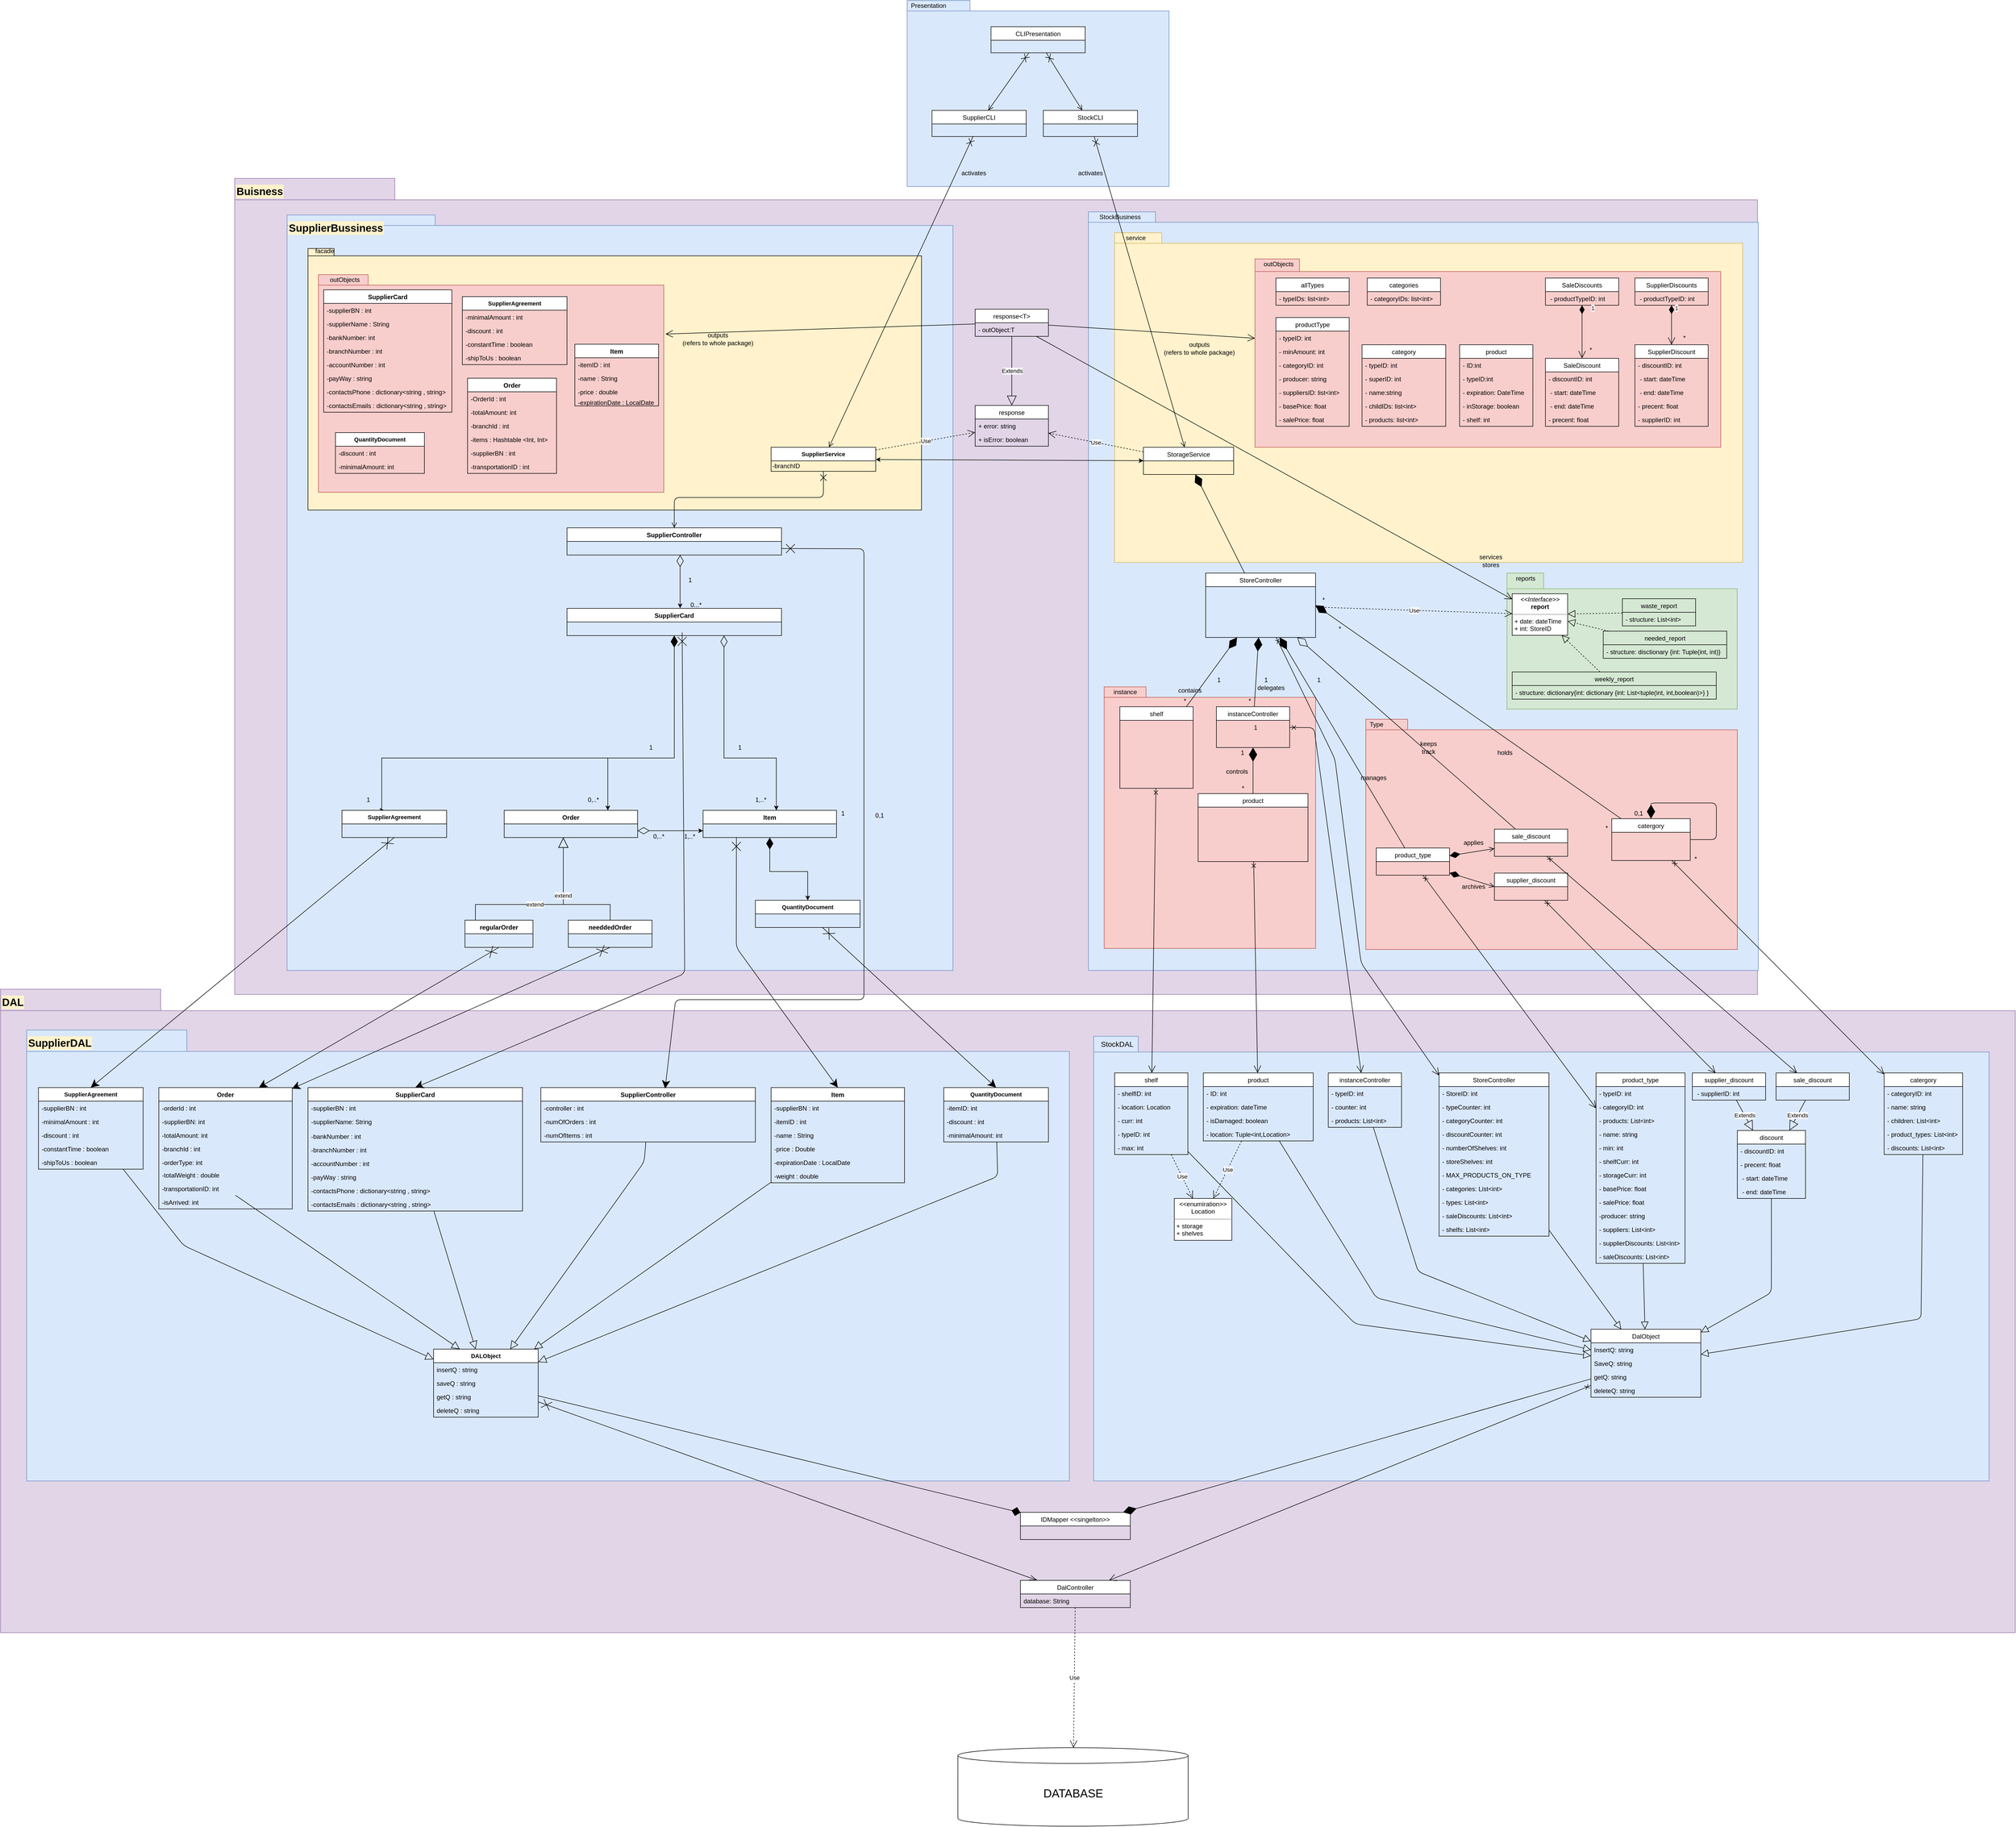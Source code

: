 <mxfile version="14.7.6" type="device"><diagram name="Page-1" id="e7e014a7-5840-1c2e-5031-d8a46d1fe8dd"><mxGraphModel dx="3376" dy="1405" grid="1" gridSize="10" guides="1" tooltips="1" connect="1" arrows="1" fold="1" page="1" pageScale="1" pageWidth="1169" pageHeight="826" background="#ffffff" math="0" shadow="0"><root><mxCell id="0"/><mxCell id="1" parent="0"/><mxCell id="Vlru1ufCJyfCS03XjW5J-288" value="DAL" style="shape=folder;fontStyle=1;spacingTop=5;tabWidth=306;tabHeight=41;tabPosition=left;html=1;align=left;labelBackgroundColor=#FFF2CC;labelBorderColor=#FFF2CC;fillColor=#e1d5e7;verticalAlign=top;fontSize=20;strokeColor=#9673a6;" parent="1" vertex="1"><mxGeometry x="-1560" y="1090" width="3850" height="1230" as="geometry"/></mxCell><mxCell id="Vlru1ufCJyfCS03XjW5J-287" value="Buisness" style="shape=folder;fontStyle=1;spacingTop=5;tabWidth=306;tabHeight=41;tabPosition=left;html=1;align=left;labelBackgroundColor=#FFF2CC;labelBorderColor=#FFF2CC;fillColor=#e1d5e7;verticalAlign=top;fontSize=20;strokeColor=#9673a6;" parent="1" vertex="1"><mxGeometry x="-1112.5" y="-460" width="2910" height="1560" as="geometry"/></mxCell><mxCell id="V3zSnjeMZe6pLc-LLCCt-1" value="" style="shape=folder;fontStyle=1;spacingTop=10;tabWidth=79;tabHeight=30;tabPosition=left;html=1;fillColor=#dae8fc;strokeColor=#6c8ebf;" parent="1" vertex="1"><mxGeometry x="529" y="1180" width="1711" height="850" as="geometry"/></mxCell><mxCell id="ZBiw1_3SfIWOUcrW_dyX-148" value="" style="shape=folder;fontStyle=1;spacingTop=10;tabWidth=60;tabHeight=20;tabPosition=left;html=1;fillColor=#dae8fc;strokeColor=#6c8ebf;" parent="1" vertex="1"><mxGeometry x="519" y="-396" width="1280" height="1450" as="geometry"/></mxCell><mxCell id="SgSZ90pwcQ9hljQfh0SB-1" value="" style="shape=folder;fontStyle=1;spacingTop=10;tabWidth=90;tabHeight=20;tabPosition=left;html=1;fillColor=#fff2cc;strokeColor=#d6b656;" parent="1" vertex="1"><mxGeometry x="569" y="-356" width="1200" height="630" as="geometry"/></mxCell><mxCell id="ZBiw1_3SfIWOUcrW_dyX-161" value="" style="shape=folder;fontStyle=1;spacingTop=10;tabWidth=70;tabHeight=30;tabPosition=left;html=1;fillColor=#d5e8d4;strokeColor=#82b366;" parent="1" vertex="1"><mxGeometry x="1318.75" y="294.5" width="440" height="260" as="geometry"/></mxCell><mxCell id="ZBiw1_3SfIWOUcrW_dyX-152" value="" style="shape=folder;fontStyle=1;spacingTop=10;tabWidth=80;tabHeight=20;tabPosition=left;html=1;fillColor=#f8cecc;strokeColor=#b85450;" parent="1" vertex="1"><mxGeometry x="1049" y="574" width="710" height="440" as="geometry"/></mxCell><mxCell id="ZBiw1_3SfIWOUcrW_dyX-150" value="" style="shape=folder;fontStyle=1;spacingTop=10;tabWidth=80;tabHeight=20;tabPosition=left;html=1;fillColor=#f8cecc;strokeColor=#b85450;" parent="1" vertex="1"><mxGeometry x="549" y="512" width="404" height="500" as="geometry"/></mxCell><mxCell id="ZBiw1_3SfIWOUcrW_dyX-85" value="" style="shape=folder;fontStyle=1;spacingTop=10;tabWidth=85;tabHeight=24;tabPosition=left;html=1;fillColor=#f8cecc;strokeColor=#b85450;" parent="1" vertex="1"><mxGeometry x="837.25" y="-306" width="890" height="360" as="geometry"/></mxCell><mxCell id="tna2XfWo8plLiM5u-BHb-69" value="product_type" style="swimlane;fontStyle=0;childLayout=stackLayout;horizontal=1;startSize=26;fillColor=#ffffff;horizontalStack=0;resizeParent=1;resizeParentMax=0;resizeLast=0;collapsible=1;marginBottom=0;fontColor=#000000;" parent="1" vertex="1"><mxGeometry x="1069" y="820" width="140" height="52" as="geometry"/></mxCell><mxCell id="tna2XfWo8plLiM5u-BHb-75" value="product" style="swimlane;fontStyle=0;childLayout=stackLayout;horizontal=1;startSize=26;fillColor=#ffffff;horizontalStack=0;resizeParent=1;resizeParentMax=0;resizeLast=0;collapsible=1;marginBottom=0;fontColor=#000000;" parent="1" vertex="1"><mxGeometry x="728.5" y="716" width="210" height="130" as="geometry"/></mxCell><mxCell id="tna2XfWo8plLiM5u-BHb-94" value="catergory" style="swimlane;fontStyle=0;childLayout=stackLayout;horizontal=1;startSize=26;horizontalStack=0;resizeParent=1;resizeParentMax=0;resizeLast=0;collapsible=1;marginBottom=0;" parent="1" vertex="1"><mxGeometry x="1519" y="764" width="150" height="80" as="geometry"/></mxCell><mxCell id="tna2XfWo8plLiM5u-BHb-110" value="weekly_report" style="swimlane;fontStyle=0;childLayout=stackLayout;horizontal=1;startSize=26;fillColor=none;horizontalStack=0;resizeParent=1;resizeParentMax=0;resizeLast=0;collapsible=1;marginBottom=0;fontColor=#000000;" parent="1" vertex="1"><mxGeometry x="1328.75" y="483.5" width="390" height="52" as="geometry"/></mxCell><mxCell id="Pu6ntxuMnVBrqIgpKHfm-5" value="- structure: dictionary{int: dictionary {int: List&lt;tuple(int, int,boolean)&gt;} }" style="text;strokeColor=none;fillColor=none;align=left;verticalAlign=top;spacingLeft=4;spacingRight=4;overflow=hidden;rotatable=0;points=[[0,0.5],[1,0.5]];portConstraint=eastwest;" parent="tna2XfWo8plLiM5u-BHb-110" vertex="1"><mxGeometry y="26" width="390" height="26" as="geometry"/></mxCell><mxCell id="tna2XfWo8plLiM5u-BHb-118" value="needed_report" style="swimlane;fontStyle=0;childLayout=stackLayout;horizontal=1;startSize=26;fillColor=none;horizontalStack=0;resizeParent=1;resizeParentMax=0;resizeLast=0;collapsible=1;marginBottom=0;fontColor=#000000;" parent="1" vertex="1"><mxGeometry x="1502.75" y="405.5" width="236" height="52" as="geometry"/></mxCell><mxCell id="Pu6ntxuMnVBrqIgpKHfm-6" value="- structure: disctionary {int: Tuple(int, int)}" style="text;strokeColor=none;fillColor=none;align=left;verticalAlign=top;spacingLeft=4;spacingRight=4;overflow=hidden;rotatable=0;points=[[0,0.5],[1,0.5]];portConstraint=eastwest;" parent="tna2XfWo8plLiM5u-BHb-118" vertex="1"><mxGeometry y="26" width="236" height="26" as="geometry"/></mxCell><mxCell id="WQ2Oa2yy0Ep-LGdaMzy_-3" value="" style="endArrow=diamondThin;endFill=1;endSize=24;html=1;fontColor=#000000;entryX=0.5;entryY=0;entryDx=0;entryDy=0;" parent="1" source="tna2XfWo8plLiM5u-BHb-94" target="tna2XfWo8plLiM5u-BHb-94" edge="1"><mxGeometry width="160" relative="1" as="geometry"><mxPoint x="1449" y="1071" as="sourcePoint"/><mxPoint x="1569" y="924" as="targetPoint"/><Array as="points"><mxPoint x="1719" y="804"/><mxPoint x="1719" y="734"/><mxPoint x="1594" y="734"/></Array></mxGeometry></mxCell><mxCell id="WQ2Oa2yy0Ep-LGdaMzy_-10" value="supplier_discount" style="swimlane;fontStyle=0;childLayout=stackLayout;horizontal=1;startSize=26;horizontalStack=0;resizeParent=1;resizeParentMax=0;resizeLast=0;collapsible=1;marginBottom=0;" parent="1" vertex="1"><mxGeometry x="1294.75" y="868" width="140" height="52" as="geometry"/></mxCell><mxCell id="WQ2Oa2yy0Ep-LGdaMzy_-12" value="sale_discount" style="swimlane;fontStyle=0;childLayout=stackLayout;horizontal=1;startSize=26;horizontalStack=0;resizeParent=1;resizeParentMax=0;resizeLast=0;collapsible=1;marginBottom=0;" parent="1" vertex="1"><mxGeometry x="1294.75" y="784" width="140" height="52" as="geometry"/></mxCell><mxCell id="WQ2Oa2yy0Ep-LGdaMzy_-17" value="" style="endArrow=block;dashed=1;endFill=0;endSize=12;html=1;" parent="1" source="tna2XfWo8plLiM5u-BHb-110" target="cuHpmW7FhaeiJ-utNMUj-24" edge="1"><mxGeometry width="160" relative="1" as="geometry"><mxPoint x="628.75" y="504.5" as="sourcePoint"/><mxPoint x="1448.75" y="369.5" as="targetPoint"/></mxGeometry></mxCell><mxCell id="WQ2Oa2yy0Ep-LGdaMzy_-18" value="" style="endArrow=block;dashed=1;endFill=0;endSize=12;html=1;" parent="1" source="tna2XfWo8plLiM5u-BHb-118" target="cuHpmW7FhaeiJ-utNMUj-24" edge="1"><mxGeometry width="160" relative="1" as="geometry"><mxPoint x="548.75" y="499.138" as="sourcePoint"/><mxPoint x="1448.75" y="391.375" as="targetPoint"/></mxGeometry></mxCell><mxCell id="WQ2Oa2yy0Ep-LGdaMzy_-19" value="waste_report" style="swimlane;fontStyle=0;childLayout=stackLayout;horizontal=1;startSize=26;fillColor=none;horizontalStack=0;resizeParent=1;resizeParentMax=0;resizeLast=0;collapsible=1;marginBottom=0;fontColor=#000000;" parent="1" vertex="1"><mxGeometry x="1539.25" y="343.5" width="140" height="52" as="geometry"/></mxCell><mxCell id="Pu6ntxuMnVBrqIgpKHfm-7" value="- structure: List&lt;int&gt;" style="text;strokeColor=none;fillColor=none;align=left;verticalAlign=top;spacingLeft=4;spacingRight=4;overflow=hidden;rotatable=0;points=[[0,0.5],[1,0.5]];portConstraint=eastwest;" parent="WQ2Oa2yy0Ep-LGdaMzy_-19" vertex="1"><mxGeometry y="26" width="140" height="26" as="geometry"/></mxCell><mxCell id="WQ2Oa2yy0Ep-LGdaMzy_-22" value="" style="endArrow=block;dashed=1;endFill=0;endSize=12;html=1;" parent="1" source="WQ2Oa2yy0Ep-LGdaMzy_-19" target="cuHpmW7FhaeiJ-utNMUj-24" edge="1"><mxGeometry width="160" relative="1" as="geometry"><mxPoint x="548.75" y="545.782" as="sourcePoint"/><mxPoint x="1424.956" y="394.5" as="targetPoint"/></mxGeometry></mxCell><mxCell id="ZBiw1_3SfIWOUcrW_dyX-4" value="instanceController" style="swimlane;fontStyle=0;childLayout=stackLayout;horizontal=1;startSize=26;fillColor=#ffffff;horizontalStack=0;resizeParent=1;resizeParentMax=0;resizeLast=0;collapsible=1;marginBottom=0;fontColor=#000000;" parent="1" vertex="1"><mxGeometry x="763.5" y="550" width="140" height="78" as="geometry"/></mxCell><mxCell id="ZBiw1_3SfIWOUcrW_dyX-7" value="StoreController" style="swimlane;fontStyle=0;childLayout=stackLayout;horizontal=1;startSize=26;fillColor=#ffffff;horizontalStack=0;resizeParent=1;resizeParentMax=0;resizeLast=0;collapsible=1;marginBottom=0;fontColor=#000000;" parent="1" vertex="1"><mxGeometry x="743" y="294.5" width="210" height="123" as="geometry"/></mxCell><mxCell id="ZBiw1_3SfIWOUcrW_dyX-16" value="Use" style="endArrow=open;endSize=12;dashed=1;html=1;" parent="1" source="ZBiw1_3SfIWOUcrW_dyX-7" target="cuHpmW7FhaeiJ-utNMUj-24" edge="1"><mxGeometry width="160" relative="1" as="geometry"><mxPoint x="1119" y="392.4" as="sourcePoint"/><mxPoint x="1889" y="310.263" as="targetPoint"/></mxGeometry></mxCell><mxCell id="ZBiw1_3SfIWOUcrW_dyX-43" value="response" style="swimlane;fontStyle=0;childLayout=stackLayout;horizontal=1;startSize=26;fillColor=#ffffff;horizontalStack=0;resizeParent=1;resizeParentMax=0;resizeLast=0;collapsible=1;marginBottom=0;fontColor=#000000;" parent="1" vertex="1"><mxGeometry x="302.5" y="-26" width="140" height="78" as="geometry"/></mxCell><mxCell id="ZBiw1_3SfIWOUcrW_dyX-158" value="+ error: string" style="text;strokeColor=none;fillColor=none;align=left;verticalAlign=top;spacingLeft=4;spacingRight=4;overflow=hidden;rotatable=0;points=[[0,0.5],[1,0.5]];portConstraint=eastwest;" parent="ZBiw1_3SfIWOUcrW_dyX-43" vertex="1"><mxGeometry y="26" width="140" height="26" as="geometry"/></mxCell><mxCell id="ZBiw1_3SfIWOUcrW_dyX-159" value="+ isError: boolean" style="text;strokeColor=none;fillColor=none;align=left;verticalAlign=top;spacingLeft=4;spacingRight=4;overflow=hidden;rotatable=0;points=[[0,0.5],[1,0.5]];portConstraint=eastwest;" parent="ZBiw1_3SfIWOUcrW_dyX-43" vertex="1"><mxGeometry y="52" width="140" height="26" as="geometry"/></mxCell><mxCell id="ZBiw1_3SfIWOUcrW_dyX-45" value="Use" style="endArrow=open;endSize=12;dashed=1;html=1;" parent="1" source="KuoztBfIvrWzQWW6sd4A-41" target="ZBiw1_3SfIWOUcrW_dyX-43" edge="1"><mxGeometry width="160" relative="1" as="geometry"><mxPoint x="497.75" y="-189" as="sourcePoint"/><mxPoint x="997.295" y="203.0" as="targetPoint"/></mxGeometry></mxCell><mxCell id="ZBiw1_3SfIWOUcrW_dyX-71" value="response&lt;T&gt;" style="swimlane;fontStyle=0;childLayout=stackLayout;horizontal=1;startSize=26;fillColor=#ffffff;horizontalStack=0;resizeParent=1;resizeParentMax=0;resizeLast=0;collapsible=1;marginBottom=0;fontColor=#000000;" parent="1" vertex="1"><mxGeometry x="302.5" y="-210" width="140" height="52" as="geometry"/></mxCell><mxCell id="ZBiw1_3SfIWOUcrW_dyX-160" value="- outObject:T" style="text;strokeColor=none;fillColor=none;align=left;verticalAlign=top;spacingLeft=4;spacingRight=4;overflow=hidden;rotatable=0;points=[[0,0.5],[1,0.5]];portConstraint=eastwest;" parent="ZBiw1_3SfIWOUcrW_dyX-71" vertex="1"><mxGeometry y="26" width="140" height="26" as="geometry"/></mxCell><mxCell id="ZBiw1_3SfIWOUcrW_dyX-73" value="Extends" style="endArrow=block;endSize=16;endFill=0;html=1;" parent="1" source="ZBiw1_3SfIWOUcrW_dyX-71" target="ZBiw1_3SfIWOUcrW_dyX-43" edge="1"><mxGeometry width="160" relative="1" as="geometry"><mxPoint x="756.75" y="38" as="sourcePoint"/><mxPoint x="1016.75" y="-243.0" as="targetPoint"/></mxGeometry></mxCell><mxCell id="ZBiw1_3SfIWOUcrW_dyX-82" value="SupplierDiscounts" style="swimlane;fontStyle=0;childLayout=stackLayout;horizontal=1;startSize=26;fillColor=#ffffff;horizontalStack=0;resizeParent=1;resizeParentMax=0;resizeLast=0;collapsible=1;marginBottom=0;fontColor=#000000;" parent="1" vertex="1"><mxGeometry x="1563.25" y="-269.5" width="140" height="52" as="geometry"/></mxCell><mxCell id="ZBiw1_3SfIWOUcrW_dyX-115" value=" - productTypeID: int" style="text;strokeColor=none;fillColor=none;align=left;verticalAlign=top;spacingLeft=4;spacingRight=4;overflow=hidden;rotatable=0;points=[[0,0.5],[1,0.5]];portConstraint=eastwest;" parent="ZBiw1_3SfIWOUcrW_dyX-82" vertex="1"><mxGeometry y="26" width="140" height="26" as="geometry"/></mxCell><mxCell id="ZBiw1_3SfIWOUcrW_dyX-114" value="SupplierDiscount" style="swimlane;fontStyle=0;childLayout=stackLayout;horizontal=1;startSize=26;fillColor=#ffffff;horizontalStack=0;resizeParent=1;resizeParentMax=0;resizeLast=0;collapsible=1;marginBottom=0;fontColor=#000000;" parent="1" vertex="1"><mxGeometry x="1563.25" y="-142" width="140" height="156" as="geometry"/></mxCell><mxCell id="Pu6ntxuMnVBrqIgpKHfm-2" value="- discountID: int" style="text;strokeColor=none;fillColor=none;align=left;verticalAlign=top;spacingLeft=4;spacingRight=4;overflow=hidden;rotatable=0;points=[[0,0.5],[1,0.5]];portConstraint=eastwest;" parent="ZBiw1_3SfIWOUcrW_dyX-114" vertex="1"><mxGeometry y="26" width="140" height="26" as="geometry"/></mxCell><mxCell id="ZBiw1_3SfIWOUcrW_dyX-116" value=" - start: dateTime" style="text;strokeColor=none;fillColor=none;align=left;verticalAlign=top;spacingLeft=4;spacingRight=4;overflow=hidden;rotatable=0;points=[[0,0.5],[1,0.5]];portConstraint=eastwest;" parent="ZBiw1_3SfIWOUcrW_dyX-114" vertex="1"><mxGeometry y="52" width="140" height="26" as="geometry"/></mxCell><mxCell id="ZBiw1_3SfIWOUcrW_dyX-117" value=" - end: dateTime" style="text;strokeColor=none;fillColor=none;align=left;verticalAlign=top;spacingLeft=4;spacingRight=4;overflow=hidden;rotatable=0;points=[[0,0.5],[1,0.5]];portConstraint=eastwest;" parent="ZBiw1_3SfIWOUcrW_dyX-114" vertex="1"><mxGeometry y="78" width="140" height="26" as="geometry"/></mxCell><mxCell id="ZBiw1_3SfIWOUcrW_dyX-118" value="- precent: float" style="text;strokeColor=none;fillColor=none;align=left;verticalAlign=top;spacingLeft=4;spacingRight=4;overflow=hidden;rotatable=0;points=[[0,0.5],[1,0.5]];portConstraint=eastwest;" parent="ZBiw1_3SfIWOUcrW_dyX-114" vertex="1"><mxGeometry y="104" width="140" height="26" as="geometry"/></mxCell><mxCell id="ZBiw1_3SfIWOUcrW_dyX-119" value="- supplierID: int" style="text;strokeColor=none;fillColor=none;align=left;verticalAlign=top;spacingLeft=4;spacingRight=4;overflow=hidden;rotatable=0;points=[[0,0.5],[1,0.5]];portConstraint=eastwest;" parent="ZBiw1_3SfIWOUcrW_dyX-114" vertex="1"><mxGeometry y="130" width="140" height="26" as="geometry"/></mxCell><mxCell id="ZBiw1_3SfIWOUcrW_dyX-123" value="1" style="endArrow=open;html=1;endSize=12;startArrow=diamondThin;startSize=14;startFill=1;edgeStyle=orthogonalEdgeStyle;align=left;verticalAlign=bottom;" parent="1" source="ZBiw1_3SfIWOUcrW_dyX-82" target="ZBiw1_3SfIWOUcrW_dyX-114" edge="1"><mxGeometry x="-0.616" y="5" relative="1" as="geometry"><mxPoint x="1563.25" y="-219.5" as="sourcePoint"/><mxPoint x="1723.25" y="-219.5" as="targetPoint"/><mxPoint as="offset"/></mxGeometry></mxCell><mxCell id="ZBiw1_3SfIWOUcrW_dyX-86" value="outObjects" style="text;html=1;align=center;verticalAlign=middle;resizable=0;points=[];autosize=1;" parent="1" vertex="1"><mxGeometry x="847.25" y="-306" width="70" height="20" as="geometry"/></mxCell><mxCell id="ZBiw1_3SfIWOUcrW_dyX-77" value="product" style="swimlane;fontStyle=0;childLayout=stackLayout;horizontal=1;startSize=26;fillColor=#ffffff;horizontalStack=0;resizeParent=1;resizeParentMax=0;resizeLast=0;collapsible=1;marginBottom=0;fontColor=#000000;" parent="1" vertex="1"><mxGeometry x="1228.25" y="-142" width="140" height="156" as="geometry"/></mxCell><mxCell id="ZBiw1_3SfIWOUcrW_dyX-124" value="- ID:int" style="text;strokeColor=none;fillColor=none;align=left;verticalAlign=top;spacingLeft=4;spacingRight=4;overflow=hidden;rotatable=0;points=[[0,0.5],[1,0.5]];portConstraint=eastwest;" parent="ZBiw1_3SfIWOUcrW_dyX-77" vertex="1"><mxGeometry y="26" width="140" height="26" as="geometry"/></mxCell><mxCell id="ZBiw1_3SfIWOUcrW_dyX-128" value="- typeID:int" style="text;strokeColor=none;fillColor=none;align=left;verticalAlign=top;spacingLeft=4;spacingRight=4;overflow=hidden;rotatable=0;points=[[0,0.5],[1,0.5]];portConstraint=eastwest;" parent="ZBiw1_3SfIWOUcrW_dyX-77" vertex="1"><mxGeometry y="52" width="140" height="26" as="geometry"/></mxCell><mxCell id="ZBiw1_3SfIWOUcrW_dyX-125" value="- expiration: DateTime" style="text;strokeColor=none;fillColor=none;align=left;verticalAlign=top;spacingLeft=4;spacingRight=4;overflow=hidden;rotatable=0;points=[[0,0.5],[1,0.5]];portConstraint=eastwest;" parent="ZBiw1_3SfIWOUcrW_dyX-77" vertex="1"><mxGeometry y="78" width="140" height="26" as="geometry"/></mxCell><mxCell id="ZBiw1_3SfIWOUcrW_dyX-126" value="- inStorage: boolean" style="text;strokeColor=none;fillColor=none;align=left;verticalAlign=top;spacingLeft=4;spacingRight=4;overflow=hidden;rotatable=0;points=[[0,0.5],[1,0.5]];portConstraint=eastwest;" parent="ZBiw1_3SfIWOUcrW_dyX-77" vertex="1"><mxGeometry y="104" width="140" height="26" as="geometry"/></mxCell><mxCell id="ZBiw1_3SfIWOUcrW_dyX-127" value="- shelf: int" style="text;strokeColor=none;fillColor=none;align=left;verticalAlign=top;spacingLeft=4;spacingRight=4;overflow=hidden;rotatable=0;points=[[0,0.5],[1,0.5]];portConstraint=eastwest;" parent="ZBiw1_3SfIWOUcrW_dyX-77" vertex="1"><mxGeometry y="130" width="140" height="26" as="geometry"/></mxCell><mxCell id="ZBiw1_3SfIWOUcrW_dyX-79" value="categories" style="swimlane;fontStyle=0;childLayout=stackLayout;horizontal=1;startSize=26;fillColor=#ffffff;horizontalStack=0;resizeParent=1;resizeParentMax=0;resizeLast=0;collapsible=1;marginBottom=0;fontColor=#000000;" parent="1" vertex="1"><mxGeometry x="1051.75" y="-269.5" width="140" height="52" as="geometry"/></mxCell><mxCell id="cuHpmW7FhaeiJ-utNMUj-29" value="- categoryIDs: list&lt;int&gt;" style="text;strokeColor=none;fillColor=none;align=left;verticalAlign=top;spacingLeft=4;spacingRight=4;overflow=hidden;rotatable=0;points=[[0,0.5],[1,0.5]];portConstraint=eastwest;" parent="ZBiw1_3SfIWOUcrW_dyX-79" vertex="1"><mxGeometry y="26" width="140" height="26" as="geometry"/></mxCell><mxCell id="ZBiw1_3SfIWOUcrW_dyX-80" value="allTypes" style="swimlane;fontStyle=0;childLayout=stackLayout;horizontal=1;startSize=26;fillColor=#ffffff;horizontalStack=0;resizeParent=1;resizeParentMax=0;resizeLast=0;collapsible=1;marginBottom=0;fontColor=#000000;" parent="1" vertex="1"><mxGeometry x="877.25" y="-269.5" width="140" height="52" as="geometry"/></mxCell><mxCell id="ZBiw1_3SfIWOUcrW_dyX-137" value="- typeIDs: list&lt;int&gt;" style="text;strokeColor=none;fillColor=none;align=left;verticalAlign=top;spacingLeft=4;spacingRight=4;overflow=hidden;rotatable=0;points=[[0,0.5],[1,0.5]];portConstraint=eastwest;" parent="ZBiw1_3SfIWOUcrW_dyX-80" vertex="1"><mxGeometry y="26" width="140" height="26" as="geometry"/></mxCell><mxCell id="ZBiw1_3SfIWOUcrW_dyX-81" value="productType" style="swimlane;fontStyle=0;childLayout=stackLayout;horizontal=1;startSize=26;fillColor=#ffffff;horizontalStack=0;resizeParent=1;resizeParentMax=0;resizeLast=0;collapsible=1;marginBottom=0;fontColor=#000000;" parent="1" vertex="1"><mxGeometry x="877.25" y="-194" width="140" height="208" as="geometry"/></mxCell><mxCell id="ZBiw1_3SfIWOUcrW_dyX-138" value="- typeID: int" style="text;strokeColor=none;fillColor=none;align=left;verticalAlign=top;spacingLeft=4;spacingRight=4;overflow=hidden;rotatable=0;points=[[0,0.5],[1,0.5]];portConstraint=eastwest;" parent="ZBiw1_3SfIWOUcrW_dyX-81" vertex="1"><mxGeometry y="26" width="140" height="26" as="geometry"/></mxCell><mxCell id="ZBiw1_3SfIWOUcrW_dyX-139" value="- minAmount: int" style="text;strokeColor=none;fillColor=none;align=left;verticalAlign=top;spacingLeft=4;spacingRight=4;overflow=hidden;rotatable=0;points=[[0,0.5],[1,0.5]];portConstraint=eastwest;" parent="ZBiw1_3SfIWOUcrW_dyX-81" vertex="1"><mxGeometry y="52" width="140" height="26" as="geometry"/></mxCell><mxCell id="ZBiw1_3SfIWOUcrW_dyX-140" value="- categoryID: int" style="text;strokeColor=none;fillColor=none;align=left;verticalAlign=top;spacingLeft=4;spacingRight=4;overflow=hidden;rotatable=0;points=[[0,0.5],[1,0.5]];portConstraint=eastwest;" parent="ZBiw1_3SfIWOUcrW_dyX-81" vertex="1"><mxGeometry y="78" width="140" height="26" as="geometry"/></mxCell><mxCell id="ZBiw1_3SfIWOUcrW_dyX-141" value="- producer: string" style="text;strokeColor=none;fillColor=none;align=left;verticalAlign=top;spacingLeft=4;spacingRight=4;overflow=hidden;rotatable=0;points=[[0,0.5],[1,0.5]];portConstraint=eastwest;" parent="ZBiw1_3SfIWOUcrW_dyX-81" vertex="1"><mxGeometry y="104" width="140" height="26" as="geometry"/></mxCell><mxCell id="ZBiw1_3SfIWOUcrW_dyX-142" value="- suppliersID: list&lt;int&gt;" style="text;strokeColor=none;fillColor=none;align=left;verticalAlign=top;spacingLeft=4;spacingRight=4;overflow=hidden;rotatable=0;points=[[0,0.5],[1,0.5]];portConstraint=eastwest;" parent="ZBiw1_3SfIWOUcrW_dyX-81" vertex="1"><mxGeometry y="130" width="140" height="26" as="geometry"/></mxCell><mxCell id="ZBiw1_3SfIWOUcrW_dyX-143" value="- basePrice: float" style="text;strokeColor=none;fillColor=none;align=left;verticalAlign=top;spacingLeft=4;spacingRight=4;overflow=hidden;rotatable=0;points=[[0,0.5],[1,0.5]];portConstraint=eastwest;" parent="ZBiw1_3SfIWOUcrW_dyX-81" vertex="1"><mxGeometry y="156" width="140" height="26" as="geometry"/></mxCell><mxCell id="ZBiw1_3SfIWOUcrW_dyX-144" value="- salePrice: float" style="text;strokeColor=none;fillColor=none;align=left;verticalAlign=top;spacingLeft=4;spacingRight=4;overflow=hidden;rotatable=0;points=[[0,0.5],[1,0.5]];portConstraint=eastwest;" parent="ZBiw1_3SfIWOUcrW_dyX-81" vertex="1"><mxGeometry y="182" width="140" height="26" as="geometry"/></mxCell><mxCell id="ZBiw1_3SfIWOUcrW_dyX-83" value="SaleDiscount" style="swimlane;fontStyle=0;childLayout=stackLayout;horizontal=1;startSize=26;fillColor=#ffffff;horizontalStack=0;resizeParent=1;resizeParentMax=0;resizeLast=0;collapsible=1;marginBottom=0;fontColor=#000000;" parent="1" vertex="1"><mxGeometry x="1392.25" y="-116" width="140" height="130" as="geometry"/></mxCell><mxCell id="Pu6ntxuMnVBrqIgpKHfm-3" value="- discountID: int" style="text;strokeColor=none;fillColor=none;align=left;verticalAlign=top;spacingLeft=4;spacingRight=4;overflow=hidden;rotatable=0;points=[[0,0.5],[1,0.5]];portConstraint=eastwest;" parent="ZBiw1_3SfIWOUcrW_dyX-83" vertex="1"><mxGeometry y="26" width="140" height="26" as="geometry"/></mxCell><mxCell id="ZBiw1_3SfIWOUcrW_dyX-97" value=" - start: dateTime" style="text;strokeColor=none;fillColor=none;align=left;verticalAlign=top;spacingLeft=4;spacingRight=4;overflow=hidden;rotatable=0;points=[[0,0.5],[1,0.5]];portConstraint=eastwest;" parent="ZBiw1_3SfIWOUcrW_dyX-83" vertex="1"><mxGeometry y="52" width="140" height="26" as="geometry"/></mxCell><mxCell id="ZBiw1_3SfIWOUcrW_dyX-98" value=" - end: dateTime" style="text;strokeColor=none;fillColor=none;align=left;verticalAlign=top;spacingLeft=4;spacingRight=4;overflow=hidden;rotatable=0;points=[[0,0.5],[1,0.5]];portConstraint=eastwest;" parent="ZBiw1_3SfIWOUcrW_dyX-83" vertex="1"><mxGeometry y="78" width="140" height="26" as="geometry"/></mxCell><mxCell id="ZBiw1_3SfIWOUcrW_dyX-91" value="- precent: float" style="text;strokeColor=none;fillColor=none;align=left;verticalAlign=top;spacingLeft=4;spacingRight=4;overflow=hidden;rotatable=0;points=[[0,0.5],[1,0.5]];portConstraint=eastwest;" parent="ZBiw1_3SfIWOUcrW_dyX-83" vertex="1"><mxGeometry y="104" width="140" height="26" as="geometry"/></mxCell><mxCell id="ZBiw1_3SfIWOUcrW_dyX-112" value="SaleDiscounts" style="swimlane;fontStyle=0;childLayout=stackLayout;horizontal=1;startSize=26;fillColor=#ffffff;horizontalStack=0;resizeParent=1;resizeParentMax=0;resizeLast=0;collapsible=1;marginBottom=0;fontColor=#000000;" parent="1" vertex="1"><mxGeometry x="1392.25" y="-269.5" width="140" height="52" as="geometry"/></mxCell><mxCell id="ZBiw1_3SfIWOUcrW_dyX-99" value=" - productTypeID: int" style="text;strokeColor=none;fillColor=none;align=left;verticalAlign=top;spacingLeft=4;spacingRight=4;overflow=hidden;rotatable=0;points=[[0,0.5],[1,0.5]];portConstraint=eastwest;" parent="ZBiw1_3SfIWOUcrW_dyX-112" vertex="1"><mxGeometry y="26" width="140" height="26" as="geometry"/></mxCell><mxCell id="ZBiw1_3SfIWOUcrW_dyX-113" value="1" style="endArrow=open;html=1;endSize=12;startArrow=diamondThin;startSize=14;startFill=1;edgeStyle=orthogonalEdgeStyle;align=left;verticalAlign=bottom;" parent="1" source="ZBiw1_3SfIWOUcrW_dyX-112" target="ZBiw1_3SfIWOUcrW_dyX-83" edge="1"><mxGeometry x="-561.75" y="237" as="geometry"><mxPoint x="1132.25" y="-102.5" as="sourcePoint"/><mxPoint x="1292.25" y="-102.5" as="targetPoint"/><mxPoint x="16" y="-36" as="offset"/></mxGeometry></mxCell><mxCell id="ZBiw1_3SfIWOUcrW_dyX-130" value="category" style="swimlane;fontStyle=0;childLayout=stackLayout;horizontal=1;startSize=26;fillColor=#ffffff;horizontalStack=0;resizeParent=1;resizeParentMax=0;resizeLast=0;collapsible=1;marginBottom=0;fontColor=#000000;" parent="1" vertex="1"><mxGeometry x="1041.75" y="-142" width="160" height="156" as="geometry"/></mxCell><mxCell id="ZBiw1_3SfIWOUcrW_dyX-131" value="- typeID: int" style="text;strokeColor=none;fillColor=none;align=left;verticalAlign=top;spacingLeft=4;spacingRight=4;overflow=hidden;rotatable=0;points=[[0,0.5],[1,0.5]];portConstraint=eastwest;" parent="ZBiw1_3SfIWOUcrW_dyX-130" vertex="1"><mxGeometry y="26" width="160" height="26" as="geometry"/></mxCell><mxCell id="ZBiw1_3SfIWOUcrW_dyX-135" value="- superID: int" style="text;strokeColor=none;fillColor=none;align=left;verticalAlign=top;spacingLeft=4;spacingRight=4;overflow=hidden;rotatable=0;points=[[0,0.5],[1,0.5]];portConstraint=eastwest;" parent="ZBiw1_3SfIWOUcrW_dyX-130" vertex="1"><mxGeometry y="52" width="160" height="26" as="geometry"/></mxCell><mxCell id="ZBiw1_3SfIWOUcrW_dyX-132" value="- name:string" style="text;strokeColor=none;fillColor=none;align=left;verticalAlign=top;spacingLeft=4;spacingRight=4;overflow=hidden;rotatable=0;points=[[0,0.5],[1,0.5]];portConstraint=eastwest;" parent="ZBiw1_3SfIWOUcrW_dyX-130" vertex="1"><mxGeometry y="78" width="160" height="26" as="geometry"/></mxCell><mxCell id="ZBiw1_3SfIWOUcrW_dyX-133" value="- childIDs: list&lt;int&gt;" style="text;strokeColor=none;fillColor=none;align=left;verticalAlign=top;spacingLeft=4;spacingRight=4;overflow=hidden;rotatable=0;points=[[0,0.5],[1,0.5]];portConstraint=eastwest;" parent="ZBiw1_3SfIWOUcrW_dyX-130" vertex="1"><mxGeometry y="104" width="160" height="26" as="geometry"/></mxCell><mxCell id="ZBiw1_3SfIWOUcrW_dyX-136" value="- products: list&lt;int&gt;" style="text;strokeColor=none;fillColor=none;align=left;verticalAlign=top;spacingLeft=4;spacingRight=4;overflow=hidden;rotatable=0;points=[[0,0.5],[1,0.5]];portConstraint=eastwest;" parent="ZBiw1_3SfIWOUcrW_dyX-130" vertex="1"><mxGeometry y="130" width="160" height="26" as="geometry"/></mxCell><mxCell id="ZBiw1_3SfIWOUcrW_dyX-147" value="Service" style="text;html=1;align=center;verticalAlign=middle;resizable=0;points=[];autosize=1;" parent="1" vertex="1"><mxGeometry x="269.5" y="-590" width="60" height="20" as="geometry"/></mxCell><mxCell id="ZBiw1_3SfIWOUcrW_dyX-149" value="StockBusiness" style="text;html=1;align=center;verticalAlign=middle;resizable=0;points=[];autosize=1;" parent="1" vertex="1"><mxGeometry x="534" y="-396" width="90" height="20" as="geometry"/></mxCell><mxCell id="ZBiw1_3SfIWOUcrW_dyX-151" value="instance" style="text;html=1;align=center;verticalAlign=middle;resizable=0;points=[];autosize=1;" parent="1" vertex="1"><mxGeometry x="559" y="512" width="60" height="20" as="geometry"/></mxCell><mxCell id="ZBiw1_3SfIWOUcrW_dyX-153" value="Type" style="text;html=1;align=center;verticalAlign=middle;resizable=0;points=[];autosize=1;" parent="1" vertex="1"><mxGeometry x="1049" y="574" width="40" height="20" as="geometry"/></mxCell><mxCell id="ZBiw1_3SfIWOUcrW_dyX-162" value="reports" style="text;html=1;align=center;verticalAlign=middle;resizable=0;points=[];autosize=1;" parent="1" vertex="1"><mxGeometry x="1328.75" y="294.5" width="50" height="20" as="geometry"/></mxCell><mxCell id="j8_dRRDw982WPRmt_pCa-17" value="" style="endArrow=diamondThin;endFill=1;endSize=24;html=1;fontColor=#000000;" parent="1" source="tna2XfWo8plLiM5u-BHb-75" target="ZBiw1_3SfIWOUcrW_dyX-4" edge="1"><mxGeometry width="160" relative="1" as="geometry"><mxPoint x="1038" y="752" as="sourcePoint"/><mxPoint x="963" y="687" as="targetPoint"/></mxGeometry></mxCell><mxCell id="j8_dRRDw982WPRmt_pCa-18" value="1" style="text;html=1;align=center;verticalAlign=middle;resizable=0;points=[];autosize=1;" parent="1" vertex="1"><mxGeometry x="803" y="628" width="20" height="20" as="geometry"/></mxCell><mxCell id="j8_dRRDw982WPRmt_pCa-19" value="*" style="text;html=1;align=center;verticalAlign=middle;resizable=0;points=[];autosize=1;" parent="1" vertex="1"><mxGeometry x="804" y="696" width="20" height="20" as="geometry"/></mxCell><mxCell id="j8_dRRDw982WPRmt_pCa-21" value="*" style="text;html=1;align=center;verticalAlign=middle;resizable=0;points=[];autosize=1;" parent="1" vertex="1"><mxGeometry x="817.25" y="529" width="20" height="20" as="geometry"/></mxCell><mxCell id="j8_dRRDw982WPRmt_pCa-22" value="" style="endArrow=diamondThin;endFill=1;endSize=24;html=1;fontColor=#000000;" parent="1" source="tna2XfWo8plLiM5u-BHb-69" target="ZBiw1_3SfIWOUcrW_dyX-7" edge="1"><mxGeometry width="160" relative="1" as="geometry"><mxPoint x="699" y="641" as="sourcePoint"/><mxPoint x="699" y="542" as="targetPoint"/></mxGeometry></mxCell><mxCell id="j8_dRRDw982WPRmt_pCa-23" value="1" style="text;html=1;align=center;verticalAlign=middle;resizable=0;points=[];autosize=1;" parent="1" vertex="1"><mxGeometry x="949" y="489" width="20" height="20" as="geometry"/></mxCell><mxCell id="j8_dRRDw982WPRmt_pCa-26" value="*" style="text;html=1;align=center;verticalAlign=middle;resizable=0;points=[];autosize=1;" parent="1" vertex="1"><mxGeometry x="1499" y="772" width="20" height="20" as="geometry"/></mxCell><mxCell id="j8_dRRDw982WPRmt_pCa-27" value="" style="endArrow=diamondThin;endFill=1;endSize=24;html=1;fontColor=#000000;entryX=1;entryY=0.5;entryDx=0;entryDy=0;" parent="1" source="tna2XfWo8plLiM5u-BHb-94" target="ZBiw1_3SfIWOUcrW_dyX-7" edge="1"><mxGeometry width="160" relative="1" as="geometry"><mxPoint x="1089" y="691.05" as="sourcePoint"/><mxPoint x="858.873" y="393" as="targetPoint"/></mxGeometry></mxCell><mxCell id="j8_dRRDw982WPRmt_pCa-29" value="0,1" style="text;html=1;align=center;verticalAlign=middle;resizable=0;points=[];autosize=1;" parent="1" vertex="1"><mxGeometry x="1555" y="744" width="30" height="20" as="geometry"/></mxCell><mxCell id="j8_dRRDw982WPRmt_pCa-30" value="*" style="text;html=1;align=center;verticalAlign=middle;resizable=0;points=[];autosize=1;" parent="1" vertex="1"><mxGeometry x="1669" y="831" width="20" height="20" as="geometry"/></mxCell><mxCell id="j8_dRRDw982WPRmt_pCa-31" value="" style="endArrow=open;startArrow=diamondThin;endFill=0;startFill=1;endSize=8;startSize=18;html=1;targetPerimeterSpacing=0;" parent="1" source="tna2XfWo8plLiM5u-BHb-69" target="WQ2Oa2yy0Ep-LGdaMzy_-12" edge="1"><mxGeometry width="160" relative="1" as="geometry"><mxPoint x="1177.269" y="715" as="sourcePoint"/><mxPoint x="1349" y="884" as="targetPoint"/></mxGeometry></mxCell><mxCell id="j8_dRRDw982WPRmt_pCa-32" value="" style="endArrow=open;startArrow=diamondThin;endFill=0;startFill=1;endSize=8;startSize=18;html=1;entryX=0;entryY=0.5;entryDx=0;entryDy=0;" parent="1" source="tna2XfWo8plLiM5u-BHb-69" target="WQ2Oa2yy0Ep-LGdaMzy_-10" edge="1"><mxGeometry width="160" relative="1" as="geometry"><mxPoint x="1208.02" y="814.164" as="sourcePoint"/><mxPoint x="1359" y="742.333" as="targetPoint"/></mxGeometry></mxCell><mxCell id="KuoztBfIvrWzQWW6sd4A-2" value="" style="endArrow=diamondThin;endFill=1;endSize=24;html=1;fontColor=#000000;" parent="1" source="ZBiw1_3SfIWOUcrW_dyX-4" target="ZBiw1_3SfIWOUcrW_dyX-7" edge="1"><mxGeometry width="160" relative="1" as="geometry"><mxPoint x="1089" y="691.05" as="sourcePoint"/><mxPoint x="858.873" y="393" as="targetPoint"/></mxGeometry></mxCell><mxCell id="KuoztBfIvrWzQWW6sd4A-7" value="" style="endArrow=diamondThin;endFill=1;endSize=24;html=1;fontColor=#000000;" parent="1" source="ZBiw1_3SfIWOUcrW_dyX-7" target="KuoztBfIvrWzQWW6sd4A-41" edge="1"><mxGeometry width="160" relative="1" as="geometry"><mxPoint x="1089" y="691.05" as="sourcePoint"/><mxPoint x="779" y="-216" as="targetPoint"/></mxGeometry></mxCell><mxCell id="KuoztBfIvrWzQWW6sd4A-10" value="*" style="text;html=1;align=center;verticalAlign=middle;resizable=0;points=[];autosize=1;" parent="1" vertex="1"><mxGeometry x="957.75" y="336" width="20" height="20" as="geometry"/></mxCell><mxCell id="KuoztBfIvrWzQWW6sd4A-12" value="1" style="text;html=1;align=center;verticalAlign=middle;resizable=0;points=[];autosize=1;" parent="1" vertex="1"><mxGeometry x="828" y="580" width="20" height="20" as="geometry"/></mxCell><mxCell id="KuoztBfIvrWzQWW6sd4A-13" value="" style="shape=folder;fontStyle=1;spacingTop=10;tabWidth=120;tabHeight=20;tabPosition=left;html=1;fillColor=#dae8fc;strokeColor=#6c8ebf;" parent="1" vertex="1"><mxGeometry x="172.5" y="-800" width="500.5" height="355.5" as="geometry"/></mxCell><mxCell id="KuoztBfIvrWzQWW6sd4A-14" value="Presentation" style="text;html=1;align=center;verticalAlign=middle;resizable=0;points=[];autosize=1;" parent="1" vertex="1"><mxGeometry x="172.5" y="-800" width="80" height="20" as="geometry"/></mxCell><mxCell id="KuoztBfIvrWzQWW6sd4A-15" value="CLIPresentation" style="swimlane;fontStyle=0;childLayout=stackLayout;horizontal=1;startSize=26;fillColor=#ffffff;horizontalStack=0;resizeParent=1;resizeParentMax=0;resizeLast=0;collapsible=1;marginBottom=0;fontColor=#000000;" parent="1" vertex="1"><mxGeometry x="332.75" y="-750" width="180" height="50" as="geometry"/></mxCell><mxCell id="KuoztBfIvrWzQWW6sd4A-40" value="" style="endArrow=open;startArrow=cross;endFill=0;startFill=0;endSize=8;startSize=10;html=1;" parent="1" source="Vlru1ufCJyfCS03XjW5J-289" target="KuoztBfIvrWzQWW6sd4A-41" edge="1"><mxGeometry width="160" relative="1" as="geometry"><mxPoint x="1210" y="-750" as="sourcePoint"/><mxPoint x="1147.176" y="-790" as="targetPoint"/></mxGeometry></mxCell><mxCell id="KuoztBfIvrWzQWW6sd4A-41" value="StorageService" style="swimlane;fontStyle=0;childLayout=stackLayout;horizontal=1;startSize=26;fillColor=#ffffff;horizontalStack=0;resizeParent=1;resizeParentMax=0;resizeLast=0;collapsible=1;marginBottom=0;fontColor=#000000;" parent="1" vertex="1"><mxGeometry x="624" y="54" width="172.5" height="52" as="geometry"/></mxCell><mxCell id="cuHpmW7FhaeiJ-utNMUj-1" value="activates" style="text;html=1;strokeColor=none;fillColor=none;align=center;verticalAlign=middle;whiteSpace=wrap;rounded=0;" parent="1" vertex="1"><mxGeometry x="502.75" y="-480" width="40" height="20" as="geometry"/></mxCell><mxCell id="cuHpmW7FhaeiJ-utNMUj-2" value="services stores" style="text;html=1;strokeColor=none;fillColor=none;align=center;verticalAlign=middle;whiteSpace=wrap;rounded=0;" parent="1" vertex="1"><mxGeometry x="1267.75" y="261" width="40" height="20" as="geometry"/></mxCell><mxCell id="cuHpmW7FhaeiJ-utNMUj-3" value="holds" style="text;html=1;strokeColor=none;fillColor=none;align=center;verticalAlign=middle;whiteSpace=wrap;rounded=0;" parent="1" vertex="1"><mxGeometry x="1294.75" y="628" width="40" height="20" as="geometry"/></mxCell><mxCell id="cuHpmW7FhaeiJ-utNMUj-4" value="manages" style="text;html=1;strokeColor=none;fillColor=none;align=center;verticalAlign=middle;whiteSpace=wrap;rounded=0;" parent="1" vertex="1"><mxGeometry x="1043.5" y="676" width="40" height="20" as="geometry"/></mxCell><mxCell id="cuHpmW7FhaeiJ-utNMUj-5" value="delegates" style="text;html=1;strokeColor=none;fillColor=none;align=center;verticalAlign=middle;whiteSpace=wrap;rounded=0;" parent="1" vertex="1"><mxGeometry x="848" y="504" width="40" height="20" as="geometry"/></mxCell><mxCell id="cuHpmW7FhaeiJ-utNMUj-6" value="controls" style="text;html=1;strokeColor=none;fillColor=none;align=center;verticalAlign=middle;whiteSpace=wrap;rounded=0;" parent="1" vertex="1"><mxGeometry x="783" y="664" width="40" height="20" as="geometry"/></mxCell><mxCell id="cuHpmW7FhaeiJ-utNMUj-7" value="applies" style="text;html=1;strokeColor=none;fillColor=none;align=center;verticalAlign=middle;whiteSpace=wrap;rounded=0;" parent="1" vertex="1"><mxGeometry x="1234.75" y="800" width="40" height="20" as="geometry"/></mxCell><mxCell id="cuHpmW7FhaeiJ-utNMUj-8" value="archives" style="text;html=1;strokeColor=none;fillColor=none;align=center;verticalAlign=middle;whiteSpace=wrap;rounded=0;" parent="1" vertex="1"><mxGeometry x="1234.75" y="884" width="40" height="20" as="geometry"/></mxCell><mxCell id="cuHpmW7FhaeiJ-utNMUj-12" value="&lt;p style=&quot;margin: 0px ; margin-top: 4px ; text-align: center&quot;&gt;&amp;lt;&amp;lt;enumiration&amp;gt;&amp;gt; &lt;br&gt;Location&lt;br&gt;&lt;/p&gt;&lt;hr size=&quot;1&quot;&gt;&lt;p style=&quot;margin: 0px ; margin-left: 4px&quot;&gt;+ storage&lt;br&gt;+ shelves&lt;/p&gt;&lt;p style=&quot;margin: 0px ; margin-left: 4px&quot;&gt;&lt;br&gt;&lt;/p&gt;" style="verticalAlign=top;align=left;overflow=fill;fontSize=12;fontFamily=Helvetica;html=1;" parent="1" vertex="1"><mxGeometry x="683" y="1490" width="110" height="80" as="geometry"/></mxCell><mxCell id="cuHpmW7FhaeiJ-utNMUj-13" value="Use" style="endArrow=open;endSize=12;dashed=1;html=1;" parent="1" source="V3zSnjeMZe6pLc-LLCCt-14" target="cuHpmW7FhaeiJ-utNMUj-12" edge="1"><mxGeometry width="160" relative="1" as="geometry"><mxPoint x="963" y="758" as="sourcePoint"/><mxPoint x="1123" y="758" as="targetPoint"/></mxGeometry></mxCell><mxCell id="cuHpmW7FhaeiJ-utNMUj-14" value="shelf" style="swimlane;fontStyle=0;childLayout=stackLayout;horizontal=1;startSize=26;fillColor=#ffffff;horizontalStack=0;resizeParent=1;resizeParentMax=0;resizeLast=0;collapsible=1;marginBottom=0;fontColor=#000000;" parent="1" vertex="1"><mxGeometry x="579" y="550" width="140" height="156" as="geometry"/></mxCell><mxCell id="cuHpmW7FhaeiJ-utNMUj-21" value="" style="endArrow=diamondThin;endFill=1;endSize=24;html=1;fontColor=#000000;" parent="1" source="cuHpmW7FhaeiJ-utNMUj-14" target="ZBiw1_3SfIWOUcrW_dyX-7" edge="1"><mxGeometry width="160" relative="1" as="geometry"><mxPoint x="730.296" y="464" as="sourcePoint"/><mxPoint x="787.272" y="393" as="targetPoint"/></mxGeometry></mxCell><mxCell id="cuHpmW7FhaeiJ-utNMUj-22" value="*" style="text;html=1;align=center;verticalAlign=middle;resizable=0;points=[];autosize=1;" parent="1" vertex="1"><mxGeometry x="692.75" y="529" width="20" height="20" as="geometry"/></mxCell><mxCell id="cuHpmW7FhaeiJ-utNMUj-23" value="contains" style="text;html=1;strokeColor=none;fillColor=none;align=center;verticalAlign=middle;whiteSpace=wrap;rounded=0;" parent="1" vertex="1"><mxGeometry x="693" y="509" width="40" height="20" as="geometry"/></mxCell><mxCell id="cuHpmW7FhaeiJ-utNMUj-24" value="&lt;p style=&quot;margin: 0px ; margin-top: 4px ; text-align: center&quot;&gt;&lt;i&gt;&amp;lt;&amp;lt;Interface&amp;gt;&amp;gt;&lt;/i&gt;&lt;br&gt;&lt;b&gt;report&lt;/b&gt;&lt;/p&gt;&lt;hr size=&quot;1&quot;&gt;&lt;p style=&quot;margin: 0px ; margin-left: 4px&quot;&gt;+ date: dateTime&lt;br&gt;&lt;/p&gt;&lt;p style=&quot;margin: 0px ; margin-left: 4px&quot;&gt;+ int: StoreID&lt;/p&gt;" style="verticalAlign=top;align=left;overflow=fill;fontSize=12;fontFamily=Helvetica;html=1;" parent="1" vertex="1"><mxGeometry x="1328.75" y="334" width="106" height="79.5" as="geometry"/></mxCell><mxCell id="cuHpmW7FhaeiJ-utNMUj-30" value="*" style="text;html=1;strokeColor=none;fillColor=none;align=center;verticalAlign=middle;whiteSpace=wrap;rounded=0;" parent="1" vertex="1"><mxGeometry x="1459.25" y="-142" width="40" height="20" as="geometry"/></mxCell><mxCell id="cuHpmW7FhaeiJ-utNMUj-31" value="*" style="text;html=1;strokeColor=none;fillColor=none;align=center;verticalAlign=middle;whiteSpace=wrap;rounded=0;" parent="1" vertex="1"><mxGeometry x="1638.25" y="-165.5" width="40" height="20" as="geometry"/></mxCell><mxCell id="cuHpmW7FhaeiJ-utNMUj-32" value="" style="endArrow=open;endFill=1;endSize=12;html=1;" parent="1" source="ZBiw1_3SfIWOUcrW_dyX-71" target="ZBiw1_3SfIWOUcrW_dyX-85" edge="1"><mxGeometry width="160" relative="1" as="geometry"><mxPoint x="822.75" y="71" as="sourcePoint"/><mxPoint x="982.75" y="71" as="targetPoint"/></mxGeometry></mxCell><mxCell id="cuHpmW7FhaeiJ-utNMUj-33" value="outputs &lt;br&gt;(refers to whole package)" style="text;html=1;strokeColor=none;fillColor=none;align=center;verticalAlign=middle;whiteSpace=wrap;rounded=0;" parent="1" vertex="1"><mxGeometry x="638" y="-145.5" width="186" height="20" as="geometry"/></mxCell><mxCell id="xgWJK9KGSagBuGZ58fN6-2" value="Use" style="endArrow=open;endSize=12;dashed=1;html=1;" parent="1" source="V3zSnjeMZe6pLc-LLCCt-43" target="cuHpmW7FhaeiJ-utNMUj-12" edge="1"><mxGeometry width="160" relative="1" as="geometry"><mxPoint x="853.5" y="932" as="sourcePoint"/><mxPoint x="853.5" y="986" as="targetPoint"/></mxGeometry></mxCell><mxCell id="SgSZ90pwcQ9hljQfh0SB-2" value="service" style="text;html=1;align=center;verticalAlign=middle;resizable=0;points=[];autosize=1;" parent="1" vertex="1"><mxGeometry x="584" y="-356" width="50" height="20" as="geometry"/></mxCell><mxCell id="qdY9J41gYaTJssQzHMzm-6" value="" style="endArrow=diamondThin;endFill=0;endSize=24;html=1;fontColor=#000000;" parent="1" source="WQ2Oa2yy0Ep-LGdaMzy_-12" target="ZBiw1_3SfIWOUcrW_dyX-7" edge="1"><mxGeometry width="160" relative="1" as="geometry"><mxPoint x="1339.0" y="557.103" as="sourcePoint"/><mxPoint x="979" y="356" as="targetPoint"/></mxGeometry></mxCell><mxCell id="qdY9J41gYaTJssQzHMzm-10" value="*" style="text;html=1;align=center;verticalAlign=middle;resizable=0;points=[];autosize=1;" parent="1" vertex="1"><mxGeometry x="989" y="391" width="20" height="20" as="geometry"/></mxCell><mxCell id="qdY9J41gYaTJssQzHMzm-16" value="keeps track" style="text;html=1;strokeColor=none;fillColor=none;align=center;verticalAlign=middle;whiteSpace=wrap;rounded=0;" parent="1" vertex="1"><mxGeometry x="1149" y="618" width="40" height="20" as="geometry"/></mxCell><mxCell id="qdY9J41gYaTJssQzHMzm-17" value="1" style="text;html=1;align=center;verticalAlign=middle;resizable=0;points=[];autosize=1;" parent="1" vertex="1"><mxGeometry x="848" y="489" width="20" height="20" as="geometry"/></mxCell><mxCell id="qdY9J41gYaTJssQzHMzm-18" value="1" style="text;html=1;align=center;verticalAlign=middle;resizable=0;points=[];autosize=1;" parent="1" vertex="1"><mxGeometry x="758" y="489" width="20" height="20" as="geometry"/></mxCell><mxCell id="2Hz7DjibOxthx6BpmCNR-1" value="" style="endArrow=open;endFill=1;endSize=12;html=1;" parent="1" source="ZBiw1_3SfIWOUcrW_dyX-71" target="cuHpmW7FhaeiJ-utNMUj-24" edge="1"><mxGeometry width="160" relative="1" as="geometry"><mxPoint x="1040.35" y="158" as="sourcePoint"/><mxPoint x="1049.75" y="64" as="targetPoint"/></mxGeometry></mxCell><mxCell id="V3zSnjeMZe6pLc-LLCCt-2" value="product_type" style="swimlane;fontStyle=0;childLayout=stackLayout;horizontal=1;startSize=26;fillColor=#ffffff;horizontalStack=0;resizeParent=1;resizeParentMax=0;resizeLast=0;collapsible=1;marginBottom=0;fontColor=#000000;" parent="1" vertex="1"><mxGeometry x="1489" y="1250" width="170" height="364" as="geometry"/></mxCell><mxCell id="V3zSnjeMZe6pLc-LLCCt-3" value="- typeID: int" style="text;strokeColor=none;fillColor=none;align=left;verticalAlign=top;spacingLeft=4;spacingRight=4;overflow=hidden;rotatable=0;points=[[0,0.5],[1,0.5]];portConstraint=eastwest;" parent="V3zSnjeMZe6pLc-LLCCt-2" vertex="1"><mxGeometry y="26" width="170" height="26" as="geometry"/></mxCell><mxCell id="V3zSnjeMZe6pLc-LLCCt-4" value="- categoryID: int" style="text;align=left;verticalAlign=top;spacingLeft=4;spacingRight=4;overflow=hidden;rotatable=0;points=[[0,0.5],[1,0.5]];portConstraint=eastwest;" parent="V3zSnjeMZe6pLc-LLCCt-2" vertex="1"><mxGeometry y="52" width="170" height="26" as="geometry"/></mxCell><mxCell id="V3zSnjeMZe6pLc-LLCCt-5" value="- products: List&lt;int&gt;" style="text;strokeColor=none;fillColor=none;align=left;verticalAlign=top;spacingLeft=4;spacingRight=4;overflow=hidden;rotatable=0;points=[[0,0.5],[1,0.5]];portConstraint=eastwest;" parent="V3zSnjeMZe6pLc-LLCCt-2" vertex="1"><mxGeometry y="78" width="170" height="26" as="geometry"/></mxCell><mxCell id="V3zSnjeMZe6pLc-LLCCt-6" value="- name: string" style="text;strokeColor=none;fillColor=none;align=left;verticalAlign=top;spacingLeft=4;spacingRight=4;overflow=hidden;rotatable=0;points=[[0,0.5],[1,0.5]];portConstraint=eastwest;" parent="V3zSnjeMZe6pLc-LLCCt-2" vertex="1"><mxGeometry y="104" width="170" height="26" as="geometry"/></mxCell><mxCell id="V3zSnjeMZe6pLc-LLCCt-7" value="- min: int" style="text;strokeColor=none;fillColor=none;align=left;verticalAlign=top;spacingLeft=4;spacingRight=4;overflow=hidden;rotatable=0;points=[[0,0.5],[1,0.5]];portConstraint=eastwest;" parent="V3zSnjeMZe6pLc-LLCCt-2" vertex="1"><mxGeometry y="130" width="170" height="26" as="geometry"/></mxCell><mxCell id="V3zSnjeMZe6pLc-LLCCt-8" value="- shelfCurr: int" style="text;strokeColor=none;fillColor=none;align=left;verticalAlign=top;spacingLeft=4;spacingRight=4;overflow=hidden;rotatable=0;points=[[0,0.5],[1,0.5]];portConstraint=eastwest;" parent="V3zSnjeMZe6pLc-LLCCt-2" vertex="1"><mxGeometry y="156" width="170" height="26" as="geometry"/></mxCell><mxCell id="V3zSnjeMZe6pLc-LLCCt-9" value="- storageCurr: int" style="text;strokeColor=none;fillColor=none;align=left;verticalAlign=top;spacingLeft=4;spacingRight=4;overflow=hidden;rotatable=0;points=[[0,0.5],[1,0.5]];portConstraint=eastwest;" parent="V3zSnjeMZe6pLc-LLCCt-2" vertex="1"><mxGeometry y="182" width="170" height="26" as="geometry"/></mxCell><mxCell id="V3zSnjeMZe6pLc-LLCCt-10" value="- basePrice: float" style="text;strokeColor=none;fillColor=none;align=left;verticalAlign=top;spacingLeft=4;spacingRight=4;overflow=hidden;rotatable=0;points=[[0,0.5],[1,0.5]];portConstraint=eastwest;" parent="V3zSnjeMZe6pLc-LLCCt-2" vertex="1"><mxGeometry y="208" width="170" height="26" as="geometry"/></mxCell><mxCell id="V3zSnjeMZe6pLc-LLCCt-11" value="- salePrice: float" style="text;strokeColor=none;fillColor=none;align=left;verticalAlign=top;spacingLeft=4;spacingRight=4;overflow=hidden;rotatable=0;points=[[0,0.5],[1,0.5]];portConstraint=eastwest;" parent="V3zSnjeMZe6pLc-LLCCt-2" vertex="1"><mxGeometry y="234" width="170" height="26" as="geometry"/></mxCell><mxCell id="V3zSnjeMZe6pLc-LLCCt-12" value="-producer: string" style="text;strokeColor=none;fillColor=none;align=left;verticalAlign=top;spacingLeft=4;spacingRight=4;overflow=hidden;rotatable=0;points=[[0,0.5],[1,0.5]];portConstraint=eastwest;" parent="V3zSnjeMZe6pLc-LLCCt-2" vertex="1"><mxGeometry y="260" width="170" height="26" as="geometry"/></mxCell><mxCell id="V3zSnjeMZe6pLc-LLCCt-13" value="- suppliers: List&lt;int&gt;" style="text;strokeColor=none;fillColor=none;align=left;verticalAlign=top;spacingLeft=4;spacingRight=4;overflow=hidden;rotatable=0;points=[[0,0.5],[1,0.5]];portConstraint=eastwest;" parent="V3zSnjeMZe6pLc-LLCCt-2" vertex="1"><mxGeometry y="286" width="170" height="26" as="geometry"/></mxCell><mxCell id="vhiVFVbfmmB1WiKEyKIK-2" value="- supplierDiscounts: List&lt;int&gt;" style="text;strokeColor=none;fillColor=none;align=left;verticalAlign=top;spacingLeft=4;spacingRight=4;overflow=hidden;rotatable=0;points=[[0,0.5],[1,0.5]];portConstraint=eastwest;" parent="V3zSnjeMZe6pLc-LLCCt-2" vertex="1"><mxGeometry y="312" width="170" height="26" as="geometry"/></mxCell><mxCell id="vhiVFVbfmmB1WiKEyKIK-3" value="- saleDiscounts: List&lt;int&gt;" style="text;strokeColor=none;fillColor=none;align=left;verticalAlign=top;spacingLeft=4;spacingRight=4;overflow=hidden;rotatable=0;points=[[0,0.5],[1,0.5]];portConstraint=eastwest;" parent="V3zSnjeMZe6pLc-LLCCt-2" vertex="1"><mxGeometry y="338" width="170" height="26" as="geometry"/></mxCell><mxCell id="V3zSnjeMZe6pLc-LLCCt-14" value="product" style="swimlane;fontStyle=0;childLayout=stackLayout;horizontal=1;startSize=26;fillColor=#ffffff;horizontalStack=0;resizeParent=1;resizeParentMax=0;resizeLast=0;collapsible=1;marginBottom=0;fontColor=#000000;" parent="1" vertex="1"><mxGeometry x="738.5" y="1250" width="210" height="130" as="geometry"/></mxCell><mxCell id="V3zSnjeMZe6pLc-LLCCt-15" value="- ID: int" style="text;strokeColor=none;fillColor=none;align=left;verticalAlign=top;spacingLeft=4;spacingRight=4;overflow=hidden;rotatable=0;points=[[0,0.5],[1,0.5]];portConstraint=eastwest;" parent="V3zSnjeMZe6pLc-LLCCt-14" vertex="1"><mxGeometry y="26" width="210" height="26" as="geometry"/></mxCell><mxCell id="V3zSnjeMZe6pLc-LLCCt-16" value="- expiration: dateTime" style="text;strokeColor=none;fillColor=none;align=left;verticalAlign=top;spacingLeft=4;spacingRight=4;overflow=hidden;rotatable=0;points=[[0,0.5],[1,0.5]];portConstraint=eastwest;" parent="V3zSnjeMZe6pLc-LLCCt-14" vertex="1"><mxGeometry y="52" width="210" height="26" as="geometry"/></mxCell><mxCell id="V3zSnjeMZe6pLc-LLCCt-17" value="- isDamaged: boolean" style="text;strokeColor=none;fillColor=none;align=left;verticalAlign=top;spacingLeft=4;spacingRight=4;overflow=hidden;rotatable=0;points=[[0,0.5],[1,0.5]];portConstraint=eastwest;" parent="V3zSnjeMZe6pLc-LLCCt-14" vertex="1"><mxGeometry y="78" width="210" height="26" as="geometry"/></mxCell><mxCell id="V3zSnjeMZe6pLc-LLCCt-18" value="- location: Tuple&lt;int,Location&gt;" style="text;strokeColor=none;fillColor=none;align=left;verticalAlign=top;spacingLeft=4;spacingRight=4;overflow=hidden;rotatable=0;points=[[0,0.5],[1,0.5]];portConstraint=eastwest;" parent="V3zSnjeMZe6pLc-LLCCt-14" vertex="1"><mxGeometry y="104" width="210" height="26" as="geometry"/></mxCell><mxCell id="V3zSnjeMZe6pLc-LLCCt-19" value="discount" style="swimlane;fontStyle=0;childLayout=stackLayout;horizontal=1;startSize=26;horizontalStack=0;resizeParent=1;resizeParentMax=0;resizeLast=0;collapsible=1;marginBottom=0;" parent="1" vertex="1"><mxGeometry x="1759" y="1360" width="130.25" height="130" as="geometry"/></mxCell><mxCell id="V3zSnjeMZe6pLc-LLCCt-20" value="- discountID: int" style="text;strokeColor=none;fillColor=none;align=left;verticalAlign=top;spacingLeft=4;spacingRight=4;overflow=hidden;rotatable=0;points=[[0,0.5],[1,0.5]];portConstraint=eastwest;" parent="V3zSnjeMZe6pLc-LLCCt-19" vertex="1"><mxGeometry y="26" width="130.25" height="26" as="geometry"/></mxCell><mxCell id="V3zSnjeMZe6pLc-LLCCt-21" value="- precent: float" style="text;strokeColor=none;fillColor=none;align=left;verticalAlign=top;spacingLeft=4;spacingRight=4;overflow=hidden;rotatable=0;points=[[0,0.5],[1,0.5]];portConstraint=eastwest;" parent="V3zSnjeMZe6pLc-LLCCt-19" vertex="1"><mxGeometry y="52" width="130.25" height="26" as="geometry"/></mxCell><mxCell id="V3zSnjeMZe6pLc-LLCCt-22" value=" - start: dateTime" style="text;strokeColor=none;fillColor=none;align=left;verticalAlign=top;spacingLeft=4;spacingRight=4;overflow=hidden;rotatable=0;points=[[0,0.5],[1,0.5]];portConstraint=eastwest;" parent="V3zSnjeMZe6pLc-LLCCt-19" vertex="1"><mxGeometry y="78" width="130.25" height="26" as="geometry"/></mxCell><mxCell id="V3zSnjeMZe6pLc-LLCCt-23" value=" - end: dateTime" style="text;strokeColor=none;fillColor=none;align=left;verticalAlign=top;spacingLeft=4;spacingRight=4;overflow=hidden;rotatable=0;points=[[0,0.5],[1,0.5]];portConstraint=eastwest;" parent="V3zSnjeMZe6pLc-LLCCt-19" vertex="1"><mxGeometry y="104" width="130.25" height="26" as="geometry"/></mxCell><mxCell id="V3zSnjeMZe6pLc-LLCCt-24" value="catergory" style="swimlane;fontStyle=0;childLayout=stackLayout;horizontal=1;startSize=26;horizontalStack=0;resizeParent=1;resizeParentMax=0;resizeLast=0;collapsible=1;marginBottom=0;" parent="1" vertex="1"><mxGeometry x="2039.5" y="1250" width="150" height="156" as="geometry"/></mxCell><mxCell id="V3zSnjeMZe6pLc-LLCCt-25" value="- categoryID: int" style="text;align=left;verticalAlign=top;spacingLeft=4;spacingRight=4;overflow=hidden;rotatable=0;points=[[0,0.5],[1,0.5]];portConstraint=eastwest;" parent="V3zSnjeMZe6pLc-LLCCt-24" vertex="1"><mxGeometry y="26" width="150" height="26" as="geometry"/></mxCell><mxCell id="V3zSnjeMZe6pLc-LLCCt-26" value="- name: string" style="text;align=left;verticalAlign=top;spacingLeft=4;spacingRight=4;overflow=hidden;rotatable=0;points=[[0,0.5],[1,0.5]];portConstraint=eastwest;" parent="V3zSnjeMZe6pLc-LLCCt-24" vertex="1"><mxGeometry y="52" width="150" height="26" as="geometry"/></mxCell><mxCell id="vhiVFVbfmmB1WiKEyKIK-1" value="- children: List&lt;int&gt;" style="text;align=left;verticalAlign=top;spacingLeft=4;spacingRight=4;overflow=hidden;rotatable=0;points=[[0,0.5],[1,0.5]];portConstraint=eastwest;" parent="V3zSnjeMZe6pLc-LLCCt-24" vertex="1"><mxGeometry y="78" width="150" height="26" as="geometry"/></mxCell><mxCell id="V3zSnjeMZe6pLc-LLCCt-27" value="- product_types: List&lt;int&gt;" style="text;align=left;verticalAlign=top;spacingLeft=4;spacingRight=4;overflow=hidden;rotatable=0;points=[[0,0.5],[1,0.5]];portConstraint=eastwest;" parent="V3zSnjeMZe6pLc-LLCCt-24" vertex="1"><mxGeometry y="104" width="150" height="26" as="geometry"/></mxCell><mxCell id="V3zSnjeMZe6pLc-LLCCt-28" value="- discounts: List&lt;int&gt;" style="text;align=left;verticalAlign=top;spacingLeft=4;spacingRight=4;overflow=hidden;rotatable=0;points=[[0,0.5],[1,0.5]];portConstraint=eastwest;" parent="V3zSnjeMZe6pLc-LLCCt-24" vertex="1"><mxGeometry y="130" width="150" height="26" as="geometry"/></mxCell><mxCell id="V3zSnjeMZe6pLc-LLCCt-29" value="supplier_discount" style="swimlane;fontStyle=0;childLayout=stackLayout;horizontal=1;startSize=26;horizontalStack=0;resizeParent=1;resizeParentMax=0;resizeLast=0;collapsible=1;marginBottom=0;" parent="1" vertex="1"><mxGeometry x="1673" y="1250" width="140" height="52" as="geometry"/></mxCell><mxCell id="V3zSnjeMZe6pLc-LLCCt-30" value=" - supplierID: int" style="text;strokeColor=none;fillColor=none;align=left;verticalAlign=top;spacingLeft=4;spacingRight=4;overflow=hidden;rotatable=0;points=[[0,0.5],[1,0.5]];portConstraint=eastwest;" parent="V3zSnjeMZe6pLc-LLCCt-29" vertex="1"><mxGeometry y="26" width="140" height="26" as="geometry"/></mxCell><mxCell id="V3zSnjeMZe6pLc-LLCCt-31" value="sale_discount" style="swimlane;fontStyle=0;childLayout=stackLayout;horizontal=1;startSize=26;horizontalStack=0;resizeParent=1;resizeParentMax=0;resizeLast=0;collapsible=1;marginBottom=0;" parent="1" vertex="1"><mxGeometry x="1833" y="1250" width="140" height="52" as="geometry"/></mxCell><mxCell id="V3zSnjeMZe6pLc-LLCCt-32" value="instanceController" style="swimlane;fontStyle=0;childLayout=stackLayout;horizontal=1;startSize=26;fillColor=#ffffff;horizontalStack=0;resizeParent=1;resizeParentMax=0;resizeLast=0;collapsible=1;marginBottom=0;fontColor=#000000;" parent="1" vertex="1"><mxGeometry x="977.25" y="1250" width="140" height="104" as="geometry"/></mxCell><mxCell id="V3zSnjeMZe6pLc-LLCCt-33" value="- typeID: int" style="text;strokeColor=none;fillColor=none;align=left;verticalAlign=top;spacingLeft=4;spacingRight=4;overflow=hidden;rotatable=0;points=[[0,0.5],[1,0.5]];portConstraint=eastwest;" parent="V3zSnjeMZe6pLc-LLCCt-32" vertex="1"><mxGeometry y="26" width="140" height="26" as="geometry"/></mxCell><mxCell id="V3zSnjeMZe6pLc-LLCCt-34" value="- counter: int" style="text;strokeColor=none;fillColor=none;align=left;verticalAlign=top;spacingLeft=4;spacingRight=4;overflow=hidden;rotatable=0;points=[[0,0.5],[1,0.5]];portConstraint=eastwest;" parent="V3zSnjeMZe6pLc-LLCCt-32" vertex="1"><mxGeometry y="52" width="140" height="26" as="geometry"/></mxCell><mxCell id="vhiVFVbfmmB1WiKEyKIK-4" value="- products: List&lt;int&gt;" style="text;strokeColor=none;fillColor=none;align=left;verticalAlign=top;spacingLeft=4;spacingRight=4;overflow=hidden;rotatable=0;points=[[0,0.5],[1,0.5]];portConstraint=eastwest;" parent="V3zSnjeMZe6pLc-LLCCt-32" vertex="1"><mxGeometry y="78" width="140" height="26" as="geometry"/></mxCell><mxCell id="V3zSnjeMZe6pLc-LLCCt-35" value="StoreController" style="swimlane;fontStyle=0;childLayout=stackLayout;horizontal=1;startSize=26;fillColor=#ffffff;horizontalStack=0;resizeParent=1;resizeParentMax=0;resizeLast=0;collapsible=1;marginBottom=0;fontColor=#000000;" parent="1" vertex="1"><mxGeometry x="1189" y="1250" width="210" height="312" as="geometry"/></mxCell><mxCell id="V3zSnjeMZe6pLc-LLCCt-36" value="- StoreID: int" style="text;strokeColor=none;fillColor=none;align=left;verticalAlign=top;spacingLeft=4;spacingRight=4;overflow=hidden;rotatable=0;points=[[0,0.5],[1,0.5]];portConstraint=eastwest;" parent="V3zSnjeMZe6pLc-LLCCt-35" vertex="1"><mxGeometry y="26" width="210" height="26" as="geometry"/></mxCell><mxCell id="V3zSnjeMZe6pLc-LLCCt-37" value="- typeCounter: int" style="text;strokeColor=none;fillColor=none;align=left;verticalAlign=top;spacingLeft=4;spacingRight=4;overflow=hidden;rotatable=0;points=[[0,0.5],[1,0.5]];portConstraint=eastwest;" parent="V3zSnjeMZe6pLc-LLCCt-35" vertex="1"><mxGeometry y="52" width="210" height="26" as="geometry"/></mxCell><mxCell id="V3zSnjeMZe6pLc-LLCCt-38" value="- categoryCounter: int" style="text;strokeColor=none;fillColor=none;align=left;verticalAlign=top;spacingLeft=4;spacingRight=4;overflow=hidden;rotatable=0;points=[[0,0.5],[1,0.5]];portConstraint=eastwest;" parent="V3zSnjeMZe6pLc-LLCCt-35" vertex="1"><mxGeometry y="78" width="210" height="26" as="geometry"/></mxCell><mxCell id="V3zSnjeMZe6pLc-LLCCt-39" value="- discountCounter: int" style="text;strokeColor=none;fillColor=none;align=left;verticalAlign=top;spacingLeft=4;spacingRight=4;overflow=hidden;rotatable=0;points=[[0,0.5],[1,0.5]];portConstraint=eastwest;" parent="V3zSnjeMZe6pLc-LLCCt-35" vertex="1"><mxGeometry y="104" width="210" height="26" as="geometry"/></mxCell><mxCell id="V3zSnjeMZe6pLc-LLCCt-40" value="- numberOfShelves: int" style="text;strokeColor=none;fillColor=none;align=left;verticalAlign=top;spacingLeft=4;spacingRight=4;overflow=hidden;rotatable=0;points=[[0,0.5],[1,0.5]];portConstraint=eastwest;" parent="V3zSnjeMZe6pLc-LLCCt-35" vertex="1"><mxGeometry y="130" width="210" height="26" as="geometry"/></mxCell><mxCell id="V3zSnjeMZe6pLc-LLCCt-41" value="- storeShelves: int" style="text;strokeColor=none;fillColor=none;align=left;verticalAlign=top;spacingLeft=4;spacingRight=4;overflow=hidden;rotatable=0;points=[[0,0.5],[1,0.5]];portConstraint=eastwest;" parent="V3zSnjeMZe6pLc-LLCCt-35" vertex="1"><mxGeometry y="156" width="210" height="26" as="geometry"/></mxCell><mxCell id="V3zSnjeMZe6pLc-LLCCt-42" value="- MAX_PRODUCTS_ON_TYPE" style="text;strokeColor=none;fillColor=none;align=left;verticalAlign=top;spacingLeft=4;spacingRight=4;overflow=hidden;rotatable=0;points=[[0,0.5],[1,0.5]];portConstraint=eastwest;" parent="V3zSnjeMZe6pLc-LLCCt-35" vertex="1"><mxGeometry y="182" width="210" height="26" as="geometry"/></mxCell><mxCell id="vhiVFVbfmmB1WiKEyKIK-5" value="- categories: List&lt;int&gt;" style="text;strokeColor=none;fillColor=none;align=left;verticalAlign=top;spacingLeft=4;spacingRight=4;overflow=hidden;rotatable=0;points=[[0,0.5],[1,0.5]];portConstraint=eastwest;" parent="V3zSnjeMZe6pLc-LLCCt-35" vertex="1"><mxGeometry y="208" width="210" height="26" as="geometry"/></mxCell><mxCell id="vhiVFVbfmmB1WiKEyKIK-6" value="- types: List&lt;int&gt;" style="text;strokeColor=none;fillColor=none;align=left;verticalAlign=top;spacingLeft=4;spacingRight=4;overflow=hidden;rotatable=0;points=[[0,0.5],[1,0.5]];portConstraint=eastwest;" parent="V3zSnjeMZe6pLc-LLCCt-35" vertex="1"><mxGeometry y="234" width="210" height="26" as="geometry"/></mxCell><mxCell id="vhiVFVbfmmB1WiKEyKIK-9" value="- saleDiscounts: List&lt;int&gt;" style="text;strokeColor=none;fillColor=none;align=left;verticalAlign=top;spacingLeft=4;spacingRight=4;overflow=hidden;rotatable=0;points=[[0,0.5],[1,0.5]];portConstraint=eastwest;" parent="V3zSnjeMZe6pLc-LLCCt-35" vertex="1"><mxGeometry y="260" width="210" height="26" as="geometry"/></mxCell><mxCell id="vhiVFVbfmmB1WiKEyKIK-8" value="- shelfs: List&lt;int&gt;" style="text;strokeColor=none;fillColor=none;align=left;verticalAlign=top;spacingLeft=4;spacingRight=4;overflow=hidden;rotatable=0;points=[[0,0.5],[1,0.5]];portConstraint=eastwest;" parent="V3zSnjeMZe6pLc-LLCCt-35" vertex="1"><mxGeometry y="286" width="210" height="26" as="geometry"/></mxCell><mxCell id="V3zSnjeMZe6pLc-LLCCt-43" value="shelf" style="swimlane;fontStyle=0;childLayout=stackLayout;horizontal=1;startSize=26;fillColor=#ffffff;horizontalStack=0;resizeParent=1;resizeParentMax=0;resizeLast=0;collapsible=1;marginBottom=0;fontColor=#000000;" parent="1" vertex="1"><mxGeometry x="569" y="1250" width="140" height="156" as="geometry"/></mxCell><mxCell id="V3zSnjeMZe6pLc-LLCCt-44" value="- shelfID: int" style="text;strokeColor=none;fillColor=none;align=left;verticalAlign=top;spacingLeft=4;spacingRight=4;overflow=hidden;rotatable=0;points=[[0,0.5],[1,0.5]];portConstraint=eastwest;" parent="V3zSnjeMZe6pLc-LLCCt-43" vertex="1"><mxGeometry y="26" width="140" height="26" as="geometry"/></mxCell><mxCell id="V3zSnjeMZe6pLc-LLCCt-45" value="- location: Location" style="text;strokeColor=none;fillColor=none;align=left;verticalAlign=top;spacingLeft=4;spacingRight=4;overflow=hidden;rotatable=0;points=[[0,0.5],[1,0.5]];portConstraint=eastwest;" parent="V3zSnjeMZe6pLc-LLCCt-43" vertex="1"><mxGeometry y="52" width="140" height="26" as="geometry"/></mxCell><mxCell id="V3zSnjeMZe6pLc-LLCCt-46" value="- curr: int" style="text;strokeColor=none;fillColor=none;align=left;verticalAlign=top;spacingLeft=4;spacingRight=4;overflow=hidden;rotatable=0;points=[[0,0.5],[1,0.5]];portConstraint=eastwest;" parent="V3zSnjeMZe6pLc-LLCCt-43" vertex="1"><mxGeometry y="78" width="140" height="26" as="geometry"/></mxCell><mxCell id="V3zSnjeMZe6pLc-LLCCt-47" value="- typeID: int" style="text;strokeColor=none;fillColor=none;align=left;verticalAlign=top;spacingLeft=4;spacingRight=4;overflow=hidden;rotatable=0;points=[[0,0.5],[1,0.5]];portConstraint=eastwest;" parent="V3zSnjeMZe6pLc-LLCCt-43" vertex="1"><mxGeometry y="104" width="140" height="26" as="geometry"/></mxCell><mxCell id="V3zSnjeMZe6pLc-LLCCt-48" value="- max: int" style="text;strokeColor=none;fillColor=none;align=left;verticalAlign=top;spacingLeft=4;spacingRight=4;overflow=hidden;rotatable=0;points=[[0,0.5],[1,0.5]];portConstraint=eastwest;" parent="V3zSnjeMZe6pLc-LLCCt-43" vertex="1"><mxGeometry y="130" width="140" height="26" as="geometry"/></mxCell><mxCell id="V3zSnjeMZe6pLc-LLCCt-49" value="Extends" style="endArrow=block;endSize=16;endFill=0;html=1;" parent="1" source="V3zSnjeMZe6pLc-LLCCt-29" target="V3zSnjeMZe6pLc-LLCCt-19" edge="1"><mxGeometry width="160" relative="1" as="geometry"><mxPoint x="1309.87" y="907.316" as="sourcePoint"/><mxPoint x="1359.87" y="899.684" as="targetPoint"/></mxGeometry></mxCell><mxCell id="V3zSnjeMZe6pLc-LLCCt-50" value="Extends" style="endArrow=block;endSize=16;endFill=0;html=1;" parent="1" source="V3zSnjeMZe6pLc-LLCCt-31" target="V3zSnjeMZe6pLc-LLCCt-19" edge="1"><mxGeometry width="160" relative="1" as="geometry"><mxPoint x="1757.89" y="1312" as="sourcePoint"/><mxPoint x="1800.774" y="1540" as="targetPoint"/></mxGeometry></mxCell><mxCell id="V3zSnjeMZe6pLc-LLCCt-53" value="" style="endArrow=open;endFill=1;endSize=12;html=1;startArrow=cross;startFill=0;" parent="1" source="WQ2Oa2yy0Ep-LGdaMzy_-12" target="V3zSnjeMZe6pLc-LLCCt-31" edge="1"><mxGeometry width="160" relative="1" as="geometry"><mxPoint x="1471.35" y="-96" as="sourcePoint"/><mxPoint x="2420" y="640" as="targetPoint"/></mxGeometry></mxCell><mxCell id="V3zSnjeMZe6pLc-LLCCt-54" value="" style="endArrow=open;endFill=1;endSize=12;html=1;startArrow=cross;startFill=0;" parent="1" source="WQ2Oa2yy0Ep-LGdaMzy_-10" target="V3zSnjeMZe6pLc-LLCCt-29" edge="1"><mxGeometry width="160" relative="1" as="geometry"><mxPoint x="2076.637" y="622" as="sourcePoint"/><mxPoint x="2488.373" y="930" as="targetPoint"/></mxGeometry></mxCell><mxCell id="V3zSnjeMZe6pLc-LLCCt-55" value="" style="endArrow=open;endFill=1;endSize=12;html=1;startArrow=cross;startFill=0;" parent="1" source="tna2XfWo8plLiM5u-BHb-94" target="V3zSnjeMZe6pLc-LLCCt-24" edge="1"><mxGeometry width="160" relative="1" as="geometry"><mxPoint x="1896.54" y="624" as="sourcePoint"/><mxPoint x="2120" y="830" as="targetPoint"/></mxGeometry></mxCell><mxCell id="V3zSnjeMZe6pLc-LLCCt-56" value="" style="endArrow=open;endFill=1;endSize=12;html=1;startArrow=cross;startFill=0;" parent="1" source="tna2XfWo8plLiM5u-BHb-69" target="V3zSnjeMZe6pLc-LLCCt-2" edge="1"><mxGeometry width="160" relative="1" as="geometry"><mxPoint x="1832.494" y="624" as="sourcePoint"/><mxPoint x="1970" y="975.714" as="targetPoint"/></mxGeometry></mxCell><mxCell id="V3zSnjeMZe6pLc-LLCCt-57" value="" style="endArrow=open;endFill=1;endSize=12;html=1;startArrow=cross;startFill=0;" parent="1" source="ZBiw1_3SfIWOUcrW_dyX-7" target="V3zSnjeMZe6pLc-LLCCt-35" edge="1"><mxGeometry width="160" relative="1" as="geometry"><mxPoint x="1650" y="603.975" as="sourcePoint"/><mxPoint x="1980" y="985.714" as="targetPoint"/><Array as="points"><mxPoint x="990" y="650"/><mxPoint x="1040" y="1040"/></Array></mxGeometry></mxCell><mxCell id="V3zSnjeMZe6pLc-LLCCt-58" value="" style="endArrow=open;endFill=1;endSize=12;html=1;startArrow=cross;startFill=0;" parent="1" source="ZBiw1_3SfIWOUcrW_dyX-4" target="V3zSnjeMZe6pLc-LLCCt-32" edge="1"><mxGeometry width="160" relative="1" as="geometry"><mxPoint x="1347.892" y="245" as="sourcePoint"/><mxPoint x="1640" y="963.77" as="targetPoint"/><Array as="points"><mxPoint x="950" y="590"/></Array></mxGeometry></mxCell><mxCell id="V3zSnjeMZe6pLc-LLCCt-59" value="" style="endArrow=open;endFill=1;endSize=12;html=1;startArrow=cross;startFill=0;" parent="1" source="tna2XfWo8plLiM5u-BHb-75" target="V3zSnjeMZe6pLc-LLCCt-14" edge="1"><mxGeometry width="160" relative="1" as="geometry"><mxPoint x="1650" y="603.975" as="sourcePoint"/><mxPoint x="1980" y="985.714" as="targetPoint"/></mxGeometry></mxCell><mxCell id="V3zSnjeMZe6pLc-LLCCt-60" value="" style="endArrow=open;endFill=1;endSize=12;html=1;startArrow=cross;startFill=0;" parent="1" source="cuHpmW7FhaeiJ-utNMUj-14" target="V3zSnjeMZe6pLc-LLCCt-43" edge="1"><mxGeometry width="160" relative="1" as="geometry"><mxPoint x="1274.5" y="602" as="sourcePoint"/><mxPoint x="1274.5" y="930" as="targetPoint"/></mxGeometry></mxCell><mxCell id="V3zSnjeMZe6pLc-LLCCt-69" value="StockDAL" style="text;html=1;strokeColor=none;fillColor=none;align=center;verticalAlign=middle;whiteSpace=wrap;rounded=0;fontSize=14;" parent="1" vertex="1"><mxGeometry x="549" y="1180" width="50" height="30" as="geometry"/></mxCell><mxCell id="V3zSnjeMZe6pLc-LLCCt-70" value="IDMapper &lt;&lt;singelton&gt;&gt;" style="swimlane;fontStyle=0;childLayout=stackLayout;horizontal=1;startSize=26;fillColor=#ffffff;horizontalStack=0;resizeParent=1;resizeParentMax=0;resizeLast=0;collapsible=1;marginBottom=0;fontColor=#000000;" parent="1" vertex="1"><mxGeometry x="389" y="2090" width="210" height="52" as="geometry"/></mxCell><mxCell id="V3zSnjeMZe6pLc-LLCCt-82" value="" style="endArrow=diamondThin;endFill=1;endSize=24;html=1;fontSize=14;" parent="1" source="V3zSnjeMZe6pLc-LLCCt-88" target="V3zSnjeMZe6pLc-LLCCt-70" edge="1"><mxGeometry width="160" relative="1" as="geometry"><mxPoint x="1056.362" y="1338" as="sourcePoint"/><mxPoint x="1048.342" y="1690.0" as="targetPoint"/></mxGeometry></mxCell><mxCell id="V3zSnjeMZe6pLc-LLCCt-88" value="DalObject" style="swimlane;fontStyle=0;childLayout=stackLayout;horizontal=1;startSize=26;fillColor=#ffffff;horizontalStack=0;resizeParent=1;resizeParentMax=0;resizeLast=0;collapsible=1;marginBottom=0;fontColor=#000000;" parent="1" vertex="1"><mxGeometry x="1479.25" y="1740" width="210" height="130" as="geometry"/></mxCell><mxCell id="CglZUFDk9cmRnkDBVl1b-7" value="InsertQ: string" style="text;strokeColor=none;fillColor=none;align=left;verticalAlign=top;spacingLeft=4;spacingRight=4;overflow=hidden;rotatable=0;points=[[0,0.5],[1,0.5]];portConstraint=eastwest;" parent="V3zSnjeMZe6pLc-LLCCt-88" vertex="1"><mxGeometry y="26" width="210" height="26" as="geometry"/></mxCell><mxCell id="CglZUFDk9cmRnkDBVl1b-10" value="SaveQ: string" style="text;strokeColor=none;fillColor=none;align=left;verticalAlign=top;spacingLeft=4;spacingRight=4;overflow=hidden;rotatable=0;points=[[0,0.5],[1,0.5]];portConstraint=eastwest;" parent="V3zSnjeMZe6pLc-LLCCt-88" vertex="1"><mxGeometry y="52" width="210" height="26" as="geometry"/></mxCell><mxCell id="CglZUFDk9cmRnkDBVl1b-8" value="getQ: string" style="text;strokeColor=none;fillColor=none;align=left;verticalAlign=top;spacingLeft=4;spacingRight=4;overflow=hidden;rotatable=0;points=[[0,0.5],[1,0.5]];portConstraint=eastwest;" parent="V3zSnjeMZe6pLc-LLCCt-88" vertex="1"><mxGeometry y="78" width="210" height="26" as="geometry"/></mxCell><mxCell id="CglZUFDk9cmRnkDBVl1b-9" value="deleteQ: string" style="text;strokeColor=none;fillColor=none;align=left;verticalAlign=top;spacingLeft=4;spacingRight=4;overflow=hidden;rotatable=0;points=[[0,0.5],[1,0.5]];portConstraint=eastwest;" parent="V3zSnjeMZe6pLc-LLCCt-88" vertex="1"><mxGeometry y="104" width="210" height="26" as="geometry"/></mxCell><mxCell id="V3zSnjeMZe6pLc-LLCCt-91" value="&lt;font style=&quot;font-size: 22px&quot;&gt;DATABASE&lt;/font&gt;" style="shape=cylinder3;whiteSpace=wrap;html=1;boundedLbl=1;backgroundOutline=1;size=15;fontSize=14;" parent="1" vertex="1"><mxGeometry x="269.5" y="2540" width="440" height="150" as="geometry"/></mxCell><mxCell id="vhiVFVbfmmB1WiKEyKIK-11" value="" style="endArrow=block;endFill=0;endSize=12;html=1;startArrow=none;startFill=0;" parent="1" source="V3zSnjeMZe6pLc-LLCCt-24" target="V3zSnjeMZe6pLc-LLCCt-88" edge="1"><mxGeometry width="160" relative="1" as="geometry"><mxPoint x="1180.498" y="954" as="sourcePoint"/><mxPoint x="1499" y="1339.2" as="targetPoint"/><Array as="points"><mxPoint x="2110" y="1720"/></Array></mxGeometry></mxCell><mxCell id="vhiVFVbfmmB1WiKEyKIK-17" value="" style="endArrow=block;endFill=0;endSize=12;html=1;startArrow=none;startFill=0;" parent="1" source="V3zSnjeMZe6pLc-LLCCt-14" target="V3zSnjeMZe6pLc-LLCCt-88" edge="1"><mxGeometry width="160" relative="1" as="geometry"><mxPoint x="1073.381" y="1364" as="sourcePoint"/><mxPoint x="1570.773" y="1810.0" as="targetPoint"/><Array as="points"><mxPoint x="1069" y="1680"/></Array></mxGeometry></mxCell><mxCell id="CglZUFDk9cmRnkDBVl1b-2" value="" style="endArrow=block;endFill=0;endSize=12;html=1;startArrow=none;startFill=0;" parent="1" source="V3zSnjeMZe6pLc-LLCCt-43" target="V3zSnjeMZe6pLc-LLCCt-88" edge="1"><mxGeometry width="160" relative="1" as="geometry"><mxPoint x="1019" y="1960" as="sourcePoint"/><mxPoint x="1518.75" y="1809.052" as="targetPoint"/><Array as="points"><mxPoint x="1029" y="1730"/></Array></mxGeometry></mxCell><mxCell id="CglZUFDk9cmRnkDBVl1b-3" value="" style="endArrow=block;endFill=0;endSize=12;html=1;startArrow=none;startFill=0;" parent="1" source="V3zSnjeMZe6pLc-LLCCt-32" target="V3zSnjeMZe6pLc-LLCCt-88" edge="1"><mxGeometry width="160" relative="1" as="geometry"><mxPoint x="1063.381" y="1354" as="sourcePoint"/><mxPoint x="1560.773" y="1800" as="targetPoint"/><Array as="points"><mxPoint x="1149" y="1630"/></Array></mxGeometry></mxCell><mxCell id="CglZUFDk9cmRnkDBVl1b-4" value="" style="endArrow=block;endFill=0;endSize=12;html=1;startArrow=none;startFill=0;" parent="1" source="V3zSnjeMZe6pLc-LLCCt-35" target="V3zSnjeMZe6pLc-LLCCt-88" edge="1"><mxGeometry width="160" relative="1" as="geometry"><mxPoint x="1299" y="1980" as="sourcePoint"/><mxPoint x="1603.337" y="1800" as="targetPoint"/></mxGeometry></mxCell><mxCell id="CglZUFDk9cmRnkDBVl1b-5" value="" style="endArrow=block;endFill=0;endSize=12;html=1;startArrow=none;startFill=0;" parent="1" source="V3zSnjeMZe6pLc-LLCCt-2" target="V3zSnjeMZe6pLc-LLCCt-88" edge="1"><mxGeometry width="160" relative="1" as="geometry"><mxPoint x="1259" y="2021.667" as="sourcePoint"/><mxPoint x="1620.467" y="1800" as="targetPoint"/></mxGeometry></mxCell><mxCell id="CglZUFDk9cmRnkDBVl1b-6" value="" style="endArrow=block;endFill=0;endSize=12;html=1;startArrow=none;startFill=0;" parent="1" source="V3zSnjeMZe6pLc-LLCCt-19" target="V3zSnjeMZe6pLc-LLCCt-88" edge="1"><mxGeometry width="160" relative="1" as="geometry"><mxPoint x="1249" y="1980" as="sourcePoint"/><mxPoint x="1637.065" y="1800" as="targetPoint"/><Array as="points"><mxPoint x="1824" y="1670"/></Array></mxGeometry></mxCell><mxCell id="CglZUFDk9cmRnkDBVl1b-11" value="DalController" style="swimlane;fontStyle=0;childLayout=stackLayout;horizontal=1;startSize=26;fillColor=#ffffff;horizontalStack=0;resizeParent=1;resizeParentMax=0;resizeLast=0;collapsible=1;marginBottom=0;fontColor=#000000;" parent="1" vertex="1"><mxGeometry x="389" y="2220" width="210" height="52" as="geometry"/></mxCell><mxCell id="CglZUFDk9cmRnkDBVl1b-18" value="database: String" style="text;strokeColor=none;fillColor=none;align=left;verticalAlign=top;spacingLeft=4;spacingRight=4;overflow=hidden;rotatable=0;points=[[0,0.5],[1,0.5]];portConstraint=eastwest;" parent="CglZUFDk9cmRnkDBVl1b-11" vertex="1"><mxGeometry y="26" width="210" height="26" as="geometry"/></mxCell><mxCell id="CglZUFDk9cmRnkDBVl1b-16" value="" style="endArrow=open;endFill=1;endSize=12;html=1;startArrow=cross;startFill=0;" parent="1" source="V3zSnjeMZe6pLc-LLCCt-88" target="CglZUFDk9cmRnkDBVl1b-11" edge="1"><mxGeometry width="160" relative="1" as="geometry"><mxPoint x="666.5" y="792" as="sourcePoint"/><mxPoint x="651.5" y="1260" as="targetPoint"/></mxGeometry></mxCell><mxCell id="CglZUFDk9cmRnkDBVl1b-17" value="Use" style="endArrow=open;endSize=12;dashed=1;html=1;" parent="1" source="CglZUFDk9cmRnkDBVl1b-11" target="V3zSnjeMZe6pLc-LLCCt-91" edge="1"><mxGeometry width="160" relative="1" as="geometry"><mxPoint x="973" y="445.492" as="sourcePoint"/><mxPoint x="1348.75" y="457.987" as="targetPoint"/></mxGeometry></mxCell><mxCell id="Vlru1ufCJyfCS03XjW5J-142" value="SupplierBussiness" style="shape=folder;fontStyle=1;spacingTop=5;tabWidth=283;tabHeight=20;tabPosition=left;html=1;align=left;labelBackgroundColor=#FFF2CC;labelBorderColor=#FFF2CC;fillColor=#dae8fc;verticalAlign=top;fontSize=20;strokeColor=#6c8ebf;" parent="1" vertex="1"><mxGeometry x="-1012.5" y="-390" width="1272.5" height="1444" as="geometry"/></mxCell><mxCell id="Vlru1ufCJyfCS03XjW5J-143" value="v" style="shape=folder;fontStyle=1;spacingTop=10;tabWidth=40;tabHeight=14;tabPosition=left;html=1;fillColor=#fff2cc;" parent="1" vertex="1"><mxGeometry x="-972.5" y="-326" width="1172.5" height="500" as="geometry"/></mxCell><mxCell id="Vlru1ufCJyfCS03XjW5J-144" style="edgeStyle=orthogonalEdgeStyle;rounded=0;orthogonalLoop=1;jettySize=auto;html=1;startArrow=diamondThin;startFill=1;startSize=20;entryX=0.405;entryY=0.003;entryDx=0;entryDy=0;entryPerimeter=0;" parent="1" source="Vlru1ufCJyfCS03XjW5J-147" target="Vlru1ufCJyfCS03XjW5J-153" edge="1"><mxGeometry relative="1" as="geometry"><Array as="points"><mxPoint x="-272.5" y="648"/><mxPoint x="-831.5" y="648"/></Array><mxPoint x="-272.91" y="544.832" as="sourcePoint"/></mxGeometry></mxCell><mxCell id="Vlru1ufCJyfCS03XjW5J-145" style="edgeStyle=orthogonalEdgeStyle;rounded=0;orthogonalLoop=1;jettySize=auto;html=1;startArrow=diamondThin;startFill=1;startSize=20;" parent="1" source="Vlru1ufCJyfCS03XjW5J-147" target="Vlru1ufCJyfCS03XjW5J-149" edge="1"><mxGeometry relative="1" as="geometry"><Array as="points"><mxPoint x="-272.5" y="648"/><mxPoint x="-399.5" y="648"/></Array></mxGeometry></mxCell><mxCell id="Vlru1ufCJyfCS03XjW5J-146" style="edgeStyle=orthogonalEdgeStyle;rounded=0;orthogonalLoop=1;jettySize=auto;html=1;startArrow=diamondThin;startFill=0;startSize=20;" parent="1" source="Vlru1ufCJyfCS03XjW5J-147" target="Vlru1ufCJyfCS03XjW5J-151" edge="1"><mxGeometry relative="1" as="geometry"><Array as="points"><mxPoint x="-177.5" y="648"/><mxPoint x="-77.5" y="648"/></Array></mxGeometry></mxCell><mxCell id="Vlru1ufCJyfCS03XjW5J-147" value="SupplierCard" style="swimlane;fontStyle=1;align=center;verticalAlign=top;childLayout=stackLayout;horizontal=1;startSize=26;horizontalStack=0;resizeParent=1;resizeParentMax=0;resizeLast=0;collapsible=1;marginBottom=0;" parent="1" vertex="1"><mxGeometry x="-477.5" y="362" width="410" height="52" as="geometry"/></mxCell><mxCell id="Vlru1ufCJyfCS03XjW5J-148" style="edgeStyle=orthogonalEdgeStyle;rounded=0;orthogonalLoop=1;jettySize=auto;html=1;entryX=0;entryY=0.5;entryDx=0;entryDy=0;startArrow=diamondThin;startFill=0;startSize=20;exitX=1;exitY=0.5;exitDx=0;exitDy=0;" parent="1" edge="1"><mxGeometry relative="1" as="geometry"><mxPoint x="-342.5" y="787" as="sourcePoint"/><mxPoint x="-217.5" y="787" as="targetPoint"/></mxGeometry></mxCell><mxCell id="Vlru1ufCJyfCS03XjW5J-149" value="Order" style="swimlane;fontStyle=1;align=center;verticalAlign=top;childLayout=stackLayout;horizontal=1;startSize=26;horizontalStack=0;resizeParent=1;resizeParentMax=0;resizeLast=0;collapsible=1;marginBottom=0;" parent="1" vertex="1"><mxGeometry x="-597.5" y="748" width="255" height="52" as="geometry"/></mxCell><mxCell id="Vlru1ufCJyfCS03XjW5J-150" style="edgeStyle=orthogonalEdgeStyle;rounded=0;orthogonalLoop=1;jettySize=auto;html=1;startArrow=diamondThin;startFill=1;startSize=20;" parent="1" source="Vlru1ufCJyfCS03XjW5J-151" target="Vlru1ufCJyfCS03XjW5J-152" edge="1"><mxGeometry relative="1" as="geometry"><mxPoint x="36.5" y="767" as="sourcePoint"/><mxPoint x="172.5" y="760.0" as="targetPoint"/><Array as="points"/></mxGeometry></mxCell><mxCell id="Vlru1ufCJyfCS03XjW5J-151" value="Item" style="swimlane;fontStyle=1;align=center;verticalAlign=top;childLayout=stackLayout;horizontal=1;startSize=26;horizontalStack=0;resizeParent=1;resizeParentMax=0;resizeLast=0;collapsible=1;marginBottom=0;" parent="1" vertex="1"><mxGeometry x="-217.5" y="748" width="255" height="52" as="geometry"/></mxCell><mxCell id="Vlru1ufCJyfCS03XjW5J-152" value="QuantityDocument" style="swimlane;fontStyle=1;align=center;verticalAlign=top;childLayout=stackLayout;horizontal=1;startSize=26;horizontalStack=0;resizeParent=1;resizeParentMax=0;resizeLast=0;collapsible=1;marginBottom=0;fontSize=11;" parent="1" vertex="1"><mxGeometry x="-117.5" y="920" width="200" height="52" as="geometry"/></mxCell><mxCell id="Vlru1ufCJyfCS03XjW5J-153" value="SupplierAgreement" style="swimlane;fontStyle=1;align=center;verticalAlign=top;childLayout=stackLayout;horizontal=1;startSize=26;horizontalStack=0;resizeParent=1;resizeParentMax=0;resizeLast=0;collapsible=1;marginBottom=0;fontSize=11;" parent="1" vertex="1"><mxGeometry x="-907.5" y="748" width="200" height="52" as="geometry"/></mxCell><mxCell id="Vlru1ufCJyfCS03XjW5J-154" value="SupplierService" style="swimlane;fontStyle=1;align=center;verticalAlign=top;childLayout=stackLayout;horizontal=1;startSize=26;horizontalStack=0;resizeParent=1;resizeParentMax=0;resizeLast=0;collapsible=1;marginBottom=0;fontSize=11;" parent="1" vertex="1"><mxGeometry x="-87.5" y="54" width="200" height="46" as="geometry"/></mxCell><mxCell id="BdPye35J3QY5O3bFHRnP-6" value="-branchID" style="text;html=1;strokeColor=none;fillColor=none;align=left;verticalAlign=middle;whiteSpace=wrap;rounded=0;" parent="Vlru1ufCJyfCS03XjW5J-154" vertex="1"><mxGeometry y="26" width="200" height="20" as="geometry"/></mxCell><mxCell id="Vlru1ufCJyfCS03XjW5J-157" style="edgeStyle=orthogonalEdgeStyle;rounded=0;orthogonalLoop=1;jettySize=auto;html=1;entryX=0.52;entryY=-0.007;entryDx=0;entryDy=0;entryPerimeter=0;startArrow=diamondThin;startFill=0;startSize=20;" parent="1" source="Vlru1ufCJyfCS03XjW5J-215" edge="1"><mxGeometry relative="1" as="geometry"><Array as="points"><mxPoint x="-261" y="316"/></Array><mxPoint x="-269.476" y="260" as="sourcePoint"/><mxPoint x="-261.3" y="361.636" as="targetPoint"/></mxGeometry></mxCell><mxCell id="Vlru1ufCJyfCS03XjW5J-158" value="0...*" style="text;strokeColor=none;fillColor=none;align=left;verticalAlign=middle;spacingTop=-1;spacingLeft=4;spacingRight=4;rotatable=0;labelPosition=right;points=[];portConstraint=eastwest;" parent="1" vertex="1"><mxGeometry x="-297.5" y="348" width="50" height="14" as="geometry"/></mxCell><mxCell id="Vlru1ufCJyfCS03XjW5J-159" value="1" style="text;html=1;strokeColor=none;fillColor=none;align=center;verticalAlign=middle;whiteSpace=wrap;rounded=0;" parent="1" vertex="1"><mxGeometry x="-262.5" y="298" width="40" height="20" as="geometry"/></mxCell><mxCell id="Vlru1ufCJyfCS03XjW5J-160" value="1" style="text;html=1;strokeColor=none;fillColor=none;align=center;verticalAlign=middle;whiteSpace=wrap;rounded=0;" parent="1" vertex="1"><mxGeometry x="30" y="744" width="40" height="20" as="geometry"/></mxCell><mxCell id="Vlru1ufCJyfCS03XjW5J-161" value="0,1" style="text;html=1;strokeColor=none;fillColor=none;align=center;verticalAlign=middle;whiteSpace=wrap;rounded=0;" parent="1" vertex="1"><mxGeometry x="100" y="748" width="40" height="20" as="geometry"/></mxCell><mxCell id="Vlru1ufCJyfCS03XjW5J-162" value="1,..*" style="text;html=1;strokeColor=none;fillColor=none;align=center;verticalAlign=middle;whiteSpace=wrap;rounded=0;" parent="1" vertex="1"><mxGeometry x="-263.5" y="788" width="40" height="20" as="geometry"/></mxCell><mxCell id="Vlru1ufCJyfCS03XjW5J-163" value="0,..*" style="text;html=1;strokeColor=none;fillColor=none;align=center;verticalAlign=middle;whiteSpace=wrap;rounded=0;" parent="1" vertex="1"><mxGeometry x="-322.5" y="788" width="40" height="20" as="geometry"/></mxCell><mxCell id="Vlru1ufCJyfCS03XjW5J-164" value="1" style="text;html=1;strokeColor=none;fillColor=none;align=center;verticalAlign=middle;whiteSpace=wrap;rounded=0;" parent="1" vertex="1"><mxGeometry x="-877.5" y="718" width="40" height="20" as="geometry"/></mxCell><mxCell id="Vlru1ufCJyfCS03XjW5J-165" value="1" style="text;html=1;strokeColor=none;fillColor=none;align=center;verticalAlign=middle;whiteSpace=wrap;rounded=0;" parent="1" vertex="1"><mxGeometry x="-337.5" y="618" width="40" height="20" as="geometry"/></mxCell><mxCell id="Vlru1ufCJyfCS03XjW5J-166" value="0,..*" style="text;html=1;strokeColor=none;fillColor=none;align=center;verticalAlign=middle;whiteSpace=wrap;rounded=0;" parent="1" vertex="1"><mxGeometry x="-447.5" y="718" width="40" height="20" as="geometry"/></mxCell><mxCell id="Vlru1ufCJyfCS03XjW5J-167" value="1" style="text;html=1;strokeColor=none;fillColor=none;align=center;verticalAlign=middle;whiteSpace=wrap;rounded=0;" parent="1" vertex="1"><mxGeometry x="-167.5" y="618" width="40" height="20" as="geometry"/></mxCell><mxCell id="Vlru1ufCJyfCS03XjW5J-168" value="1,..*" style="text;html=1;strokeColor=none;fillColor=none;align=center;verticalAlign=middle;whiteSpace=wrap;rounded=0;" parent="1" vertex="1"><mxGeometry x="-127.5" y="718" width="40" height="20" as="geometry"/></mxCell><mxCell id="Vlru1ufCJyfCS03XjW5J-174" value="" style="shape=folder;fontStyle=1;spacingTop=10;tabWidth=95;tabHeight=20;tabPosition=left;html=1;fillColor=#f8cecc;strokeColor=#b85450;" parent="1" vertex="1"><mxGeometry x="-952.5" y="-276" width="660" height="416" as="geometry"/></mxCell><mxCell id="Vlru1ufCJyfCS03XjW5J-175" value="SupplierCard" style="swimlane;fontStyle=1;align=center;verticalAlign=top;childLayout=stackLayout;horizontal=1;startSize=26;horizontalStack=0;resizeParent=1;resizeParentMax=0;resizeLast=0;collapsible=1;marginBottom=0;" parent="1" vertex="1"><mxGeometry x="-942.5" y="-247" width="245" height="234" as="geometry"/></mxCell><mxCell id="Vlru1ufCJyfCS03XjW5J-176" value="-supplierBN : int" style="text;strokeColor=none;fillColor=none;align=left;verticalAlign=top;spacingLeft=4;spacingRight=4;overflow=hidden;rotatable=0;points=[[0,0.5],[1,0.5]];portConstraint=eastwest;" parent="Vlru1ufCJyfCS03XjW5J-175" vertex="1"><mxGeometry y="26" width="245" height="26" as="geometry"/></mxCell><mxCell id="Vlru1ufCJyfCS03XjW5J-177" value="-supplierName : String " style="text;strokeColor=none;fillColor=none;align=left;verticalAlign=top;spacingLeft=4;spacingRight=4;overflow=hidden;rotatable=0;points=[[0,0.5],[1,0.5]];portConstraint=eastwest;" parent="Vlru1ufCJyfCS03XjW5J-175" vertex="1"><mxGeometry y="52" width="245" height="26" as="geometry"/></mxCell><mxCell id="Vlru1ufCJyfCS03XjW5J-178" value="-bankNumber: int" style="text;strokeColor=none;fillColor=none;align=left;verticalAlign=top;spacingLeft=4;spacingRight=4;overflow=hidden;rotatable=0;points=[[0,0.5],[1,0.5]];portConstraint=eastwest;" parent="Vlru1ufCJyfCS03XjW5J-175" vertex="1"><mxGeometry y="78" width="245" height="26" as="geometry"/></mxCell><mxCell id="Vlru1ufCJyfCS03XjW5J-179" value="-branchNumber : int" style="text;strokeColor=none;fillColor=none;align=left;verticalAlign=top;spacingLeft=4;spacingRight=4;overflow=hidden;rotatable=0;points=[[0,0.5],[1,0.5]];portConstraint=eastwest;" parent="Vlru1ufCJyfCS03XjW5J-175" vertex="1"><mxGeometry y="104" width="245" height="26" as="geometry"/></mxCell><mxCell id="Vlru1ufCJyfCS03XjW5J-180" value="-accountNumber : int" style="text;strokeColor=none;fillColor=none;align=left;verticalAlign=top;spacingLeft=4;spacingRight=4;overflow=hidden;rotatable=0;points=[[0,0.5],[1,0.5]];portConstraint=eastwest;" parent="Vlru1ufCJyfCS03XjW5J-175" vertex="1"><mxGeometry y="130" width="245" height="26" as="geometry"/></mxCell><mxCell id="Vlru1ufCJyfCS03XjW5J-181" value="-payWay : string&#10;" style="text;strokeColor=none;fillColor=none;align=left;verticalAlign=top;spacingLeft=4;spacingRight=4;overflow=hidden;rotatable=0;points=[[0,0.5],[1,0.5]];portConstraint=eastwest;" parent="Vlru1ufCJyfCS03XjW5J-175" vertex="1"><mxGeometry y="156" width="245" height="26" as="geometry"/></mxCell><mxCell id="Vlru1ufCJyfCS03XjW5J-182" value="-contactsPhone : dictionary&lt;string , string&gt;" style="text;strokeColor=none;fillColor=none;align=left;verticalAlign=top;spacingLeft=4;spacingRight=4;overflow=hidden;rotatable=0;points=[[0,0.5],[1,0.5]];portConstraint=eastwest;" parent="Vlru1ufCJyfCS03XjW5J-175" vertex="1"><mxGeometry y="182" width="245" height="26" as="geometry"/></mxCell><mxCell id="Vlru1ufCJyfCS03XjW5J-183" value="-contactsEmails : dictionary&lt;string , string&gt;" style="text;strokeColor=none;fillColor=none;align=left;verticalAlign=top;spacingLeft=4;spacingRight=4;overflow=hidden;rotatable=0;points=[[0,0.5],[1,0.5]];portConstraint=eastwest;" parent="Vlru1ufCJyfCS03XjW5J-175" vertex="1"><mxGeometry y="208" width="245" height="26" as="geometry"/></mxCell><mxCell id="Vlru1ufCJyfCS03XjW5J-184" value="SupplierAgreement" style="swimlane;fontStyle=1;align=center;verticalAlign=top;childLayout=stackLayout;horizontal=1;startSize=26;horizontalStack=0;resizeParent=1;resizeParentMax=0;resizeLast=0;collapsible=1;marginBottom=0;fontSize=11;" parent="1" vertex="1"><mxGeometry x="-677.5" y="-234" width="200" height="130" as="geometry"/></mxCell><mxCell id="Vlru1ufCJyfCS03XjW5J-185" value="-minimalAmount : int " style="text;strokeColor=none;fillColor=none;align=left;verticalAlign=top;spacingLeft=4;spacingRight=4;overflow=hidden;rotatable=0;points=[[0,0.5],[1,0.5]];portConstraint=eastwest;" parent="Vlru1ufCJyfCS03XjW5J-184" vertex="1"><mxGeometry y="26" width="200" height="26" as="geometry"/></mxCell><mxCell id="Vlru1ufCJyfCS03XjW5J-186" value="-discount : int" style="text;strokeColor=none;fillColor=none;align=left;verticalAlign=top;spacingLeft=4;spacingRight=4;overflow=hidden;rotatable=0;points=[[0,0.5],[1,0.5]];portConstraint=eastwest;" parent="Vlru1ufCJyfCS03XjW5J-184" vertex="1"><mxGeometry y="52" width="200" height="26" as="geometry"/></mxCell><mxCell id="Vlru1ufCJyfCS03XjW5J-187" value="-constantTime : boolean" style="text;strokeColor=none;fillColor=none;align=left;verticalAlign=top;spacingLeft=4;spacingRight=4;overflow=hidden;rotatable=0;points=[[0,0.5],[1,0.5]];portConstraint=eastwest;" parent="Vlru1ufCJyfCS03XjW5J-184" vertex="1"><mxGeometry y="78" width="200" height="26" as="geometry"/></mxCell><mxCell id="Vlru1ufCJyfCS03XjW5J-188" value="-shipToUs : boolean" style="text;strokeColor=none;fillColor=none;align=left;verticalAlign=top;spacingLeft=4;spacingRight=4;overflow=hidden;rotatable=0;points=[[0,0.5],[1,0.5]];portConstraint=eastwest;" parent="Vlru1ufCJyfCS03XjW5J-184" vertex="1"><mxGeometry y="104" width="200" height="26" as="geometry"/></mxCell><mxCell id="Vlru1ufCJyfCS03XjW5J-189" value="Order" style="swimlane;fontStyle=1;align=center;verticalAlign=top;childLayout=stackLayout;horizontal=1;startSize=26;horizontalStack=0;resizeParent=1;resizeParentMax=0;resizeLast=0;collapsible=1;marginBottom=0;" parent="1" vertex="1"><mxGeometry x="-667.5" y="-78" width="170" height="182" as="geometry"/></mxCell><mxCell id="Vlru1ufCJyfCS03XjW5J-190" value="-OrderId : int" style="text;strokeColor=none;fillColor=none;align=left;verticalAlign=top;spacingLeft=4;spacingRight=4;overflow=hidden;rotatable=0;points=[[0,0.5],[1,0.5]];portConstraint=eastwest;" parent="Vlru1ufCJyfCS03XjW5J-189" vertex="1"><mxGeometry y="26" width="170" height="26" as="geometry"/></mxCell><mxCell id="Vlru1ufCJyfCS03XjW5J-191" value="-totalAmount: int" style="text;strokeColor=none;fillColor=none;align=left;verticalAlign=top;spacingLeft=4;spacingRight=4;overflow=hidden;rotatable=0;points=[[0,0.5],[1,0.5]];portConstraint=eastwest;" parent="Vlru1ufCJyfCS03XjW5J-189" vertex="1"><mxGeometry y="52" width="170" height="26" as="geometry"/></mxCell><mxCell id="Vlru1ufCJyfCS03XjW5J-193" value="-branchId : int" style="text;strokeColor=none;fillColor=none;align=left;verticalAlign=top;spacingLeft=4;spacingRight=4;overflow=hidden;rotatable=0;points=[[0,0.5],[1,0.5]];portConstraint=eastwest;" parent="Vlru1ufCJyfCS03XjW5J-189" vertex="1"><mxGeometry y="78" width="170" height="26" as="geometry"/></mxCell><mxCell id="U8-2I9mlzdrW4PuP7dfy-1" value="-items : Hashtable &lt;Int, Int&gt;" style="text;strokeColor=none;fillColor=none;align=left;verticalAlign=top;spacingLeft=4;spacingRight=4;overflow=hidden;rotatable=0;points=[[0,0.5],[1,0.5]];portConstraint=eastwest;" parent="Vlru1ufCJyfCS03XjW5J-189" vertex="1"><mxGeometry y="104" width="170" height="26" as="geometry"/></mxCell><mxCell id="BdPye35J3QY5O3bFHRnP-3" value="-supplierBN : int" style="text;strokeColor=none;fillColor=none;align=left;verticalAlign=top;spacingLeft=4;spacingRight=4;overflow=hidden;rotatable=0;points=[[0,0.5],[1,0.5]];portConstraint=eastwest;" parent="Vlru1ufCJyfCS03XjW5J-189" vertex="1"><mxGeometry y="130" width="170" height="26" as="geometry"/></mxCell><mxCell id="BdPye35J3QY5O3bFHRnP-5" value="-transportationID : int" style="text;strokeColor=none;fillColor=none;align=left;verticalAlign=top;spacingLeft=4;spacingRight=4;overflow=hidden;rotatable=0;points=[[0,0.5],[1,0.5]];portConstraint=eastwest;" parent="Vlru1ufCJyfCS03XjW5J-189" vertex="1"><mxGeometry y="156" width="170" height="26" as="geometry"/></mxCell><mxCell id="Vlru1ufCJyfCS03XjW5J-194" value="Item" style="swimlane;fontStyle=1;align=center;verticalAlign=top;childLayout=stackLayout;horizontal=1;startSize=26;horizontalStack=0;resizeParent=1;resizeParentMax=0;resizeLast=0;collapsible=1;marginBottom=0;" parent="1" vertex="1"><mxGeometry x="-462.5" y="-143" width="160" height="118" as="geometry"/></mxCell><mxCell id="Vlru1ufCJyfCS03XjW5J-195" value="-itemID : int" style="text;strokeColor=none;fillColor=none;align=left;verticalAlign=top;spacingLeft=4;spacingRight=4;overflow=hidden;rotatable=0;points=[[0,0.5],[1,0.5]];portConstraint=eastwest;" parent="Vlru1ufCJyfCS03XjW5J-194" vertex="1"><mxGeometry y="26" width="160" height="26" as="geometry"/></mxCell><mxCell id="Vlru1ufCJyfCS03XjW5J-197" value="-name : String" style="text;strokeColor=none;fillColor=none;align=left;verticalAlign=top;spacingLeft=4;spacingRight=4;overflow=hidden;rotatable=0;points=[[0,0.5],[1,0.5]];portConstraint=eastwest;" parent="Vlru1ufCJyfCS03XjW5J-194" vertex="1"><mxGeometry y="52" width="160" height="26" as="geometry"/></mxCell><mxCell id="Vlru1ufCJyfCS03XjW5J-198" value="-price : double" style="text;strokeColor=none;fillColor=none;align=left;verticalAlign=top;spacingLeft=4;spacingRight=4;overflow=hidden;rotatable=0;points=[[0,0.5],[1,0.5]];portConstraint=eastwest;" parent="Vlru1ufCJyfCS03XjW5J-194" vertex="1"><mxGeometry y="78" width="160" height="20" as="geometry"/></mxCell><mxCell id="Vlru1ufCJyfCS03XjW5J-200" value="-expirationDate : LocalDate" style="text;strokeColor=none;fillColor=none;align=left;verticalAlign=top;spacingLeft=4;spacingRight=4;overflow=hidden;rotatable=0;points=[[0,0.5],[1,0.5]];portConstraint=eastwest;" parent="Vlru1ufCJyfCS03XjW5J-194" vertex="1"><mxGeometry y="98" width="160" height="20" as="geometry"/></mxCell><mxCell id="Vlru1ufCJyfCS03XjW5J-201" value="QuantityDocument" style="swimlane;fontStyle=1;align=center;verticalAlign=top;childLayout=stackLayout;horizontal=1;startSize=26;horizontalStack=0;resizeParent=1;resizeParentMax=0;resizeLast=0;collapsible=1;marginBottom=0;fontSize=11;" parent="1" vertex="1"><mxGeometry x="-920" y="26" width="170" height="78" as="geometry"/></mxCell><mxCell id="Vlru1ufCJyfCS03XjW5J-202" value="-discount : int" style="text;strokeColor=none;fillColor=none;align=left;verticalAlign=top;spacingLeft=4;spacingRight=4;overflow=hidden;rotatable=0;points=[[0,0.5],[1,0.5]];portConstraint=eastwest;" parent="Vlru1ufCJyfCS03XjW5J-201" vertex="1"><mxGeometry y="26" width="170" height="26" as="geometry"/></mxCell><mxCell id="Vlru1ufCJyfCS03XjW5J-203" value="-minimalAmount: int" style="text;strokeColor=none;fillColor=none;align=left;verticalAlign=top;spacingLeft=4;spacingRight=4;overflow=hidden;rotatable=0;points=[[0,0.5],[1,0.5]];portConstraint=eastwest;" parent="Vlru1ufCJyfCS03XjW5J-201" vertex="1"><mxGeometry y="52" width="170" height="26" as="geometry"/></mxCell><mxCell id="Vlru1ufCJyfCS03XjW5J-204" value="outObjects" style="text;html=1;strokeColor=none;fillColor=none;align=center;verticalAlign=middle;whiteSpace=wrap;rounded=0;" parent="1" vertex="1"><mxGeometry x="-922.5" y="-276" width="40" height="20" as="geometry"/></mxCell><mxCell id="Vlru1ufCJyfCS03XjW5J-209" value="facade" style="text;html=1;strokeColor=none;fillColor=none;align=center;verticalAlign=middle;whiteSpace=wrap;rounded=0;" parent="1" vertex="1"><mxGeometry x="-962.5" y="-336" width="42.5" height="30" as="geometry"/></mxCell><mxCell id="Vlru1ufCJyfCS03XjW5J-212" value="" style="endArrow=open;endFill=1;endSize=12;html=1;entryX=1.005;entryY=0.273;entryDx=0;entryDy=0;entryPerimeter=0;" parent="1" source="ZBiw1_3SfIWOUcrW_dyX-71" target="Vlru1ufCJyfCS03XjW5J-174" edge="1"><mxGeometry width="160" relative="1" as="geometry"><mxPoint x="-177.5" y="-173" as="sourcePoint"/><mxPoint x="-272.5" y="-173" as="targetPoint"/><Array as="points"/></mxGeometry></mxCell><mxCell id="Vlru1ufCJyfCS03XjW5J-213" value="" style="endArrow=open;startArrow=cross;endFill=0;startFill=0;endSize=8;startSize=10;html=1;edgeStyle=orthogonalEdgeStyle;fontStyle=1;entryX=0.5;entryY=0;entryDx=0;entryDy=0;" parent="1" source="Vlru1ufCJyfCS03XjW5J-154" target="Vlru1ufCJyfCS03XjW5J-215" edge="1"><mxGeometry width="160" relative="1" as="geometry"><mxPoint x="-128.5" y="68" as="sourcePoint"/><mxPoint x="-262.5" y="238" as="targetPoint"/><Array as="points"><mxPoint x="13" y="150"/><mxPoint x="-272" y="150"/></Array></mxGeometry></mxCell><mxCell id="Vlru1ufCJyfCS03XjW5J-215" value="SupplierController" style="swimlane;fontStyle=1;align=center;verticalAlign=top;childLayout=stackLayout;horizontal=1;startSize=26;horizontalStack=0;resizeParent=1;resizeParentMax=0;resizeLast=0;collapsible=1;marginBottom=0;" parent="1" vertex="1"><mxGeometry x="-477.5" y="208" width="410" height="52" as="geometry"/></mxCell><mxCell id="Vlru1ufCJyfCS03XjW5J-218" style="edgeStyle=orthogonalEdgeStyle;rounded=0;orthogonalLoop=1;jettySize=auto;html=1;endArrow=block;endFill=0;startSize=17;endSize=17;exitX=0.5;exitY=0;exitDx=0;exitDy=0;" parent="1" source="Vlru1ufCJyfCS03XjW5J-220" target="Vlru1ufCJyfCS03XjW5J-149" edge="1"><mxGeometry relative="1" as="geometry"><mxPoint x="-597.5" y="938" as="sourcePoint"/><mxPoint x="-484.5" y="878" as="targetPoint"/><Array as="points"><mxPoint x="-652.5" y="958"/><mxPoint x="-652.5" y="928"/><mxPoint x="-484.5" y="928"/></Array></mxGeometry></mxCell><mxCell id="Vlru1ufCJyfCS03XjW5J-219" value="extend" style="edgeLabel;html=1;align=center;verticalAlign=middle;resizable=0;points=[];" parent="Vlru1ufCJyfCS03XjW5J-218" vertex="1" connectable="0"><mxGeometry x="0.013" relative="1" as="geometry"><mxPoint as="offset"/></mxGeometry></mxCell><mxCell id="Vlru1ufCJyfCS03XjW5J-220" value="regularOrder" style="swimlane;fontStyle=1;align=center;verticalAlign=top;childLayout=stackLayout;horizontal=1;startSize=26;horizontalStack=0;resizeParent=1;resizeParentMax=0;resizeLast=0;collapsible=1;marginBottom=0;" parent="1" vertex="1"><mxGeometry x="-672.5" y="958" width="130" height="52" as="geometry"/></mxCell><mxCell id="Vlru1ufCJyfCS03XjW5J-221" value="needdedOrder" style="swimlane;fontStyle=1;align=center;verticalAlign=top;childLayout=stackLayout;horizontal=1;startSize=26;horizontalStack=0;resizeParent=1;resizeParentMax=0;resizeLast=0;collapsible=1;marginBottom=0;" parent="1" vertex="1"><mxGeometry x="-475" y="958" width="160" height="52" as="geometry"/></mxCell><mxCell id="Vlru1ufCJyfCS03XjW5J-222" style="edgeStyle=orthogonalEdgeStyle;rounded=0;orthogonalLoop=1;jettySize=auto;html=1;endArrow=block;endFill=0;startSize=17;endSize=17;exitX=0.5;exitY=0;exitDx=0;exitDy=0;" parent="1" source="Vlru1ufCJyfCS03XjW5J-221" target="Vlru1ufCJyfCS03XjW5J-149" edge="1"><mxGeometry relative="1" as="geometry"><mxPoint x="-642.5" y="938.0" as="sourcePoint"/><mxPoint x="-484.5" y="878" as="targetPoint"/><Array as="points"><mxPoint x="-394.5" y="928"/><mxPoint x="-484.5" y="928"/></Array></mxGeometry></mxCell><mxCell id="Vlru1ufCJyfCS03XjW5J-223" value="extend" style="edgeLabel;html=1;align=center;verticalAlign=middle;resizable=0;points=[];" parent="Vlru1ufCJyfCS03XjW5J-222" vertex="1" connectable="0"><mxGeometry x="0.109" y="1" relative="1" as="geometry"><mxPoint as="offset"/></mxGeometry></mxCell><mxCell id="Vlru1ufCJyfCS03XjW5J-224" value="SupplierDAL" style="shape=folder;fontStyle=1;spacingTop=5;tabWidth=306;tabHeight=41;tabPosition=left;html=1;align=left;labelBackgroundColor=#FFF2CC;labelBorderColor=#FFF2CC;fillColor=#dae8fc;verticalAlign=top;fontSize=20;strokeColor=#6c8ebf;" parent="1" vertex="1"><mxGeometry x="-1510" y="1168" width="1992.5" height="862" as="geometry"/></mxCell><mxCell id="Vlru1ufCJyfCS03XjW5J-225" value="SupplierController" style="swimlane;fontStyle=1;align=center;verticalAlign=top;childLayout=stackLayout;horizontal=1;startSize=26;horizontalStack=0;resizeParent=1;resizeParentMax=0;resizeLast=0;collapsible=1;marginBottom=0;" parent="1" vertex="1"><mxGeometry x="-527.5" y="1278" width="410" height="104" as="geometry"/></mxCell><mxCell id="U8-2I9mlzdrW4PuP7dfy-9" value="-controller : int" style="text;strokeColor=none;fillColor=none;align=left;verticalAlign=top;spacingLeft=4;spacingRight=4;overflow=hidden;rotatable=0;points=[[0,0.5],[1,0.5]];portConstraint=eastwest;" parent="Vlru1ufCJyfCS03XjW5J-225" vertex="1"><mxGeometry y="26" width="410" height="26" as="geometry"/></mxCell><mxCell id="Vlru1ufCJyfCS03XjW5J-227" value="-numOfOrders : int " style="text;strokeColor=none;fillColor=none;align=left;verticalAlign=top;spacingLeft=4;spacingRight=4;overflow=hidden;rotatable=0;points=[[0,0.5],[1,0.5]];portConstraint=eastwest;" parent="Vlru1ufCJyfCS03XjW5J-225" vertex="1"><mxGeometry y="52" width="410" height="26" as="geometry"/></mxCell><mxCell id="FXB1DAG-ryHYObUDOpTb-1" value="-numOfItems : int " style="text;strokeColor=none;fillColor=none;align=left;verticalAlign=top;spacingLeft=4;spacingRight=4;overflow=hidden;rotatable=0;points=[[0,0.5],[1,0.5]];portConstraint=eastwest;" parent="Vlru1ufCJyfCS03XjW5J-225" vertex="1"><mxGeometry y="78" width="410" height="26" as="geometry"/></mxCell><mxCell id="Vlru1ufCJyfCS03XjW5J-228" value="SupplierCard" style="swimlane;fontStyle=1;align=center;verticalAlign=top;childLayout=stackLayout;horizontal=1;startSize=26;horizontalStack=0;resizeParent=1;resizeParentMax=0;resizeLast=0;collapsible=1;marginBottom=0;" parent="1" vertex="1"><mxGeometry x="-972.5" y="1278" width="410" height="236" as="geometry"/></mxCell><mxCell id="Vlru1ufCJyfCS03XjW5J-229" value="-supplierBN : int" style="text;strokeColor=none;fillColor=none;align=left;verticalAlign=top;spacingLeft=4;spacingRight=4;overflow=hidden;rotatable=0;points=[[0,0.5],[1,0.5]];portConstraint=eastwest;" parent="Vlru1ufCJyfCS03XjW5J-228" vertex="1"><mxGeometry y="26" width="410" height="26" as="geometry"/></mxCell><mxCell id="Vlru1ufCJyfCS03XjW5J-230" value="-supplierName: String" style="text;strokeColor=none;fillColor=none;align=left;verticalAlign=top;spacingLeft=4;spacingRight=4;overflow=hidden;rotatable=0;points=[[0,0.5],[1,0.5]];portConstraint=eastwest;" parent="Vlru1ufCJyfCS03XjW5J-228" vertex="1"><mxGeometry y="52" width="410" height="28" as="geometry"/></mxCell><mxCell id="Vlru1ufCJyfCS03XjW5J-231" value="-bankNumber : int " style="text;strokeColor=none;fillColor=none;align=left;verticalAlign=top;spacingLeft=4;spacingRight=4;overflow=hidden;rotatable=0;points=[[0,0.5],[1,0.5]];portConstraint=eastwest;" parent="Vlru1ufCJyfCS03XjW5J-228" vertex="1"><mxGeometry y="80" width="410" height="26" as="geometry"/></mxCell><mxCell id="Vlru1ufCJyfCS03XjW5J-232" value="-branchNumber : int " style="text;strokeColor=none;fillColor=none;align=left;verticalAlign=top;spacingLeft=4;spacingRight=4;overflow=hidden;rotatable=0;points=[[0,0.5],[1,0.5]];portConstraint=eastwest;" parent="Vlru1ufCJyfCS03XjW5J-228" vertex="1"><mxGeometry y="106" width="410" height="26" as="geometry"/></mxCell><mxCell id="Vlru1ufCJyfCS03XjW5J-233" value="-accountNumber : int " style="text;strokeColor=none;fillColor=none;align=left;verticalAlign=top;spacingLeft=4;spacingRight=4;overflow=hidden;rotatable=0;points=[[0,0.5],[1,0.5]];portConstraint=eastwest;" parent="Vlru1ufCJyfCS03XjW5J-228" vertex="1"><mxGeometry y="132" width="410" height="26" as="geometry"/></mxCell><mxCell id="Vlru1ufCJyfCS03XjW5J-234" value="-payWay : string&#10;" style="text;strokeColor=none;fillColor=none;align=left;verticalAlign=top;spacingLeft=4;spacingRight=4;overflow=hidden;rotatable=0;points=[[0,0.5],[1,0.5]];portConstraint=eastwest;" parent="Vlru1ufCJyfCS03XjW5J-228" vertex="1"><mxGeometry y="158" width="410" height="26" as="geometry"/></mxCell><mxCell id="Vlru1ufCJyfCS03XjW5J-235" value="-contactsPhone : dictionary&lt;string , string&gt;" style="text;strokeColor=none;fillColor=none;align=left;verticalAlign=top;spacingLeft=4;spacingRight=4;overflow=hidden;rotatable=0;points=[[0,0.5],[1,0.5]];portConstraint=eastwest;" parent="Vlru1ufCJyfCS03XjW5J-228" vertex="1"><mxGeometry y="184" width="410" height="26" as="geometry"/></mxCell><mxCell id="Vlru1ufCJyfCS03XjW5J-236" value="-contactsEmails : dictionary&lt;string , string&gt;" style="text;strokeColor=none;fillColor=none;align=left;verticalAlign=top;spacingLeft=4;spacingRight=4;overflow=hidden;rotatable=0;points=[[0,0.5],[1,0.5]];portConstraint=eastwest;" parent="Vlru1ufCJyfCS03XjW5J-228" vertex="1"><mxGeometry y="210" width="410" height="26" as="geometry"/></mxCell><mxCell id="Vlru1ufCJyfCS03XjW5J-237" value="SupplierAgreement" style="swimlane;fontStyle=1;align=center;verticalAlign=top;childLayout=stackLayout;horizontal=1;startSize=26;horizontalStack=0;resizeParent=1;resizeParentMax=0;resizeLast=0;collapsible=1;marginBottom=0;fontSize=11;" parent="1" vertex="1"><mxGeometry x="-1487.5" y="1278" width="200" height="156" as="geometry"/></mxCell><mxCell id="U8-2I9mlzdrW4PuP7dfy-8" value="-supplierBN : int" style="text;strokeColor=none;fillColor=none;align=left;verticalAlign=top;spacingLeft=4;spacingRight=4;overflow=hidden;rotatable=0;points=[[0,0.5],[1,0.5]];portConstraint=eastwest;" parent="Vlru1ufCJyfCS03XjW5J-237" vertex="1"><mxGeometry y="26" width="200" height="26" as="geometry"/></mxCell><mxCell id="Vlru1ufCJyfCS03XjW5J-238" value="-minimalAmount : int " style="text;strokeColor=none;fillColor=none;align=left;verticalAlign=top;spacingLeft=4;spacingRight=4;overflow=hidden;rotatable=0;points=[[0,0.5],[1,0.5]];portConstraint=eastwest;" parent="Vlru1ufCJyfCS03XjW5J-237" vertex="1"><mxGeometry y="52" width="200" height="26" as="geometry"/></mxCell><mxCell id="Vlru1ufCJyfCS03XjW5J-239" value="-discount : int" style="text;strokeColor=none;fillColor=none;align=left;verticalAlign=top;spacingLeft=4;spacingRight=4;overflow=hidden;rotatable=0;points=[[0,0.5],[1,0.5]];portConstraint=eastwest;" parent="Vlru1ufCJyfCS03XjW5J-237" vertex="1"><mxGeometry y="78" width="200" height="26" as="geometry"/></mxCell><mxCell id="Vlru1ufCJyfCS03XjW5J-240" value="-constantTime : boolean" style="text;strokeColor=none;fillColor=none;align=left;verticalAlign=top;spacingLeft=4;spacingRight=4;overflow=hidden;rotatable=0;points=[[0,0.5],[1,0.5]];portConstraint=eastwest;" parent="Vlru1ufCJyfCS03XjW5J-237" vertex="1"><mxGeometry y="104" width="200" height="26" as="geometry"/></mxCell><mxCell id="Vlru1ufCJyfCS03XjW5J-241" value="-shipToUs : boolean" style="text;strokeColor=none;fillColor=none;align=left;verticalAlign=top;spacingLeft=4;spacingRight=4;overflow=hidden;rotatable=0;points=[[0,0.5],[1,0.5]];portConstraint=eastwest;" parent="Vlru1ufCJyfCS03XjW5J-237" vertex="1"><mxGeometry y="130" width="200" height="26" as="geometry"/></mxCell><mxCell id="Vlru1ufCJyfCS03XjW5J-242" value="Order" style="swimlane;fontStyle=1;align=center;verticalAlign=top;childLayout=stackLayout;horizontal=1;startSize=26;horizontalStack=0;resizeParent=1;resizeParentMax=0;resizeLast=0;collapsible=1;marginBottom=0;" parent="1" vertex="1"><mxGeometry x="-1257.5" y="1278" width="255" height="232" as="geometry"/></mxCell><mxCell id="Vlru1ufCJyfCS03XjW5J-243" value="-orderId : int" style="text;strokeColor=none;fillColor=none;align=left;verticalAlign=top;spacingLeft=4;spacingRight=4;overflow=hidden;rotatable=0;points=[[0,0.5],[1,0.5]];portConstraint=eastwest;" parent="Vlru1ufCJyfCS03XjW5J-242" vertex="1"><mxGeometry y="26" width="255" height="26" as="geometry"/></mxCell><mxCell id="U8-2I9mlzdrW4PuP7dfy-3" value="-supplierBN: int" style="text;strokeColor=none;fillColor=none;align=left;verticalAlign=top;spacingLeft=4;spacingRight=4;overflow=hidden;rotatable=0;points=[[0,0.5],[1,0.5]];portConstraint=eastwest;" parent="Vlru1ufCJyfCS03XjW5J-242" vertex="1"><mxGeometry y="52" width="255" height="26" as="geometry"/></mxCell><mxCell id="Vlru1ufCJyfCS03XjW5J-244" value="-totalAmount: int" style="text;strokeColor=none;fillColor=none;align=left;verticalAlign=top;spacingLeft=4;spacingRight=4;overflow=hidden;rotatable=0;points=[[0,0.5],[1,0.5]];portConstraint=eastwest;" parent="Vlru1ufCJyfCS03XjW5J-242" vertex="1"><mxGeometry y="78" width="255" height="26" as="geometry"/></mxCell><mxCell id="Vlru1ufCJyfCS03XjW5J-246" value="-branchId : int " style="text;strokeColor=none;fillColor=none;align=left;verticalAlign=top;spacingLeft=4;spacingRight=4;overflow=hidden;rotatable=0;points=[[0,0.5],[1,0.5]];portConstraint=eastwest;" parent="Vlru1ufCJyfCS03XjW5J-242" vertex="1"><mxGeometry y="104" width="255" height="26" as="geometry"/></mxCell><mxCell id="U8-2I9mlzdrW4PuP7dfy-4" value="-orderType: int" style="text;strokeColor=none;fillColor=none;align=left;verticalAlign=top;spacingLeft=4;spacingRight=4;overflow=hidden;rotatable=0;points=[[0,0.5],[1,0.5]];portConstraint=eastwest;" parent="Vlru1ufCJyfCS03XjW5J-242" vertex="1"><mxGeometry y="130" width="255" height="24" as="geometry"/></mxCell><mxCell id="Vlru1ufCJyfCS03XjW5J-245" value="-totalWeight : double" style="text;strokeColor=none;fillColor=none;align=left;verticalAlign=top;spacingLeft=4;spacingRight=4;overflow=hidden;rotatable=0;points=[[0,0.5],[1,0.5]];portConstraint=eastwest;" parent="Vlru1ufCJyfCS03XjW5J-242" vertex="1"><mxGeometry y="154" width="255" height="26" as="geometry"/></mxCell><mxCell id="BdPye35J3QY5O3bFHRnP-2" value="-transportationID: int" style="text;strokeColor=none;fillColor=none;align=left;verticalAlign=top;spacingLeft=4;spacingRight=4;overflow=hidden;rotatable=0;points=[[0,0.5],[1,0.5]];portConstraint=eastwest;" parent="Vlru1ufCJyfCS03XjW5J-242" vertex="1"><mxGeometry y="180" width="255" height="26" as="geometry"/></mxCell><mxCell id="8-m8JftypXK03n6v_YmE-1" value="-isArrived: int" style="text;strokeColor=none;fillColor=none;align=left;verticalAlign=top;spacingLeft=4;spacingRight=4;overflow=hidden;rotatable=0;points=[[0,0.5],[1,0.5]];portConstraint=eastwest;" parent="Vlru1ufCJyfCS03XjW5J-242" vertex="1"><mxGeometry y="206" width="255" height="26" as="geometry"/></mxCell><mxCell id="Vlru1ufCJyfCS03XjW5J-247" value="Item" style="swimlane;fontStyle=1;align=center;verticalAlign=top;childLayout=stackLayout;horizontal=1;startSize=26;horizontalStack=0;resizeParent=1;resizeParentMax=0;resizeLast=0;collapsible=1;marginBottom=0;" parent="1" vertex="1"><mxGeometry x="-87.5" y="1278" width="255" height="182" as="geometry"/></mxCell><mxCell id="Vlru1ufCJyfCS03XjW5J-250" value="-supplierBN : int" style="text;strokeColor=none;fillColor=none;align=left;verticalAlign=top;spacingLeft=4;spacingRight=4;overflow=hidden;rotatable=0;points=[[0,0.5],[1,0.5]];portConstraint=eastwest;" parent="Vlru1ufCJyfCS03XjW5J-247" vertex="1"><mxGeometry y="26" width="255" height="26" as="geometry"/></mxCell><mxCell id="Vlru1ufCJyfCS03XjW5J-248" value="-itemID : int" style="text;strokeColor=none;fillColor=none;align=left;verticalAlign=top;spacingLeft=4;spacingRight=4;overflow=hidden;rotatable=0;points=[[0,0.5],[1,0.5]];portConstraint=eastwest;" parent="Vlru1ufCJyfCS03XjW5J-247" vertex="1"><mxGeometry y="52" width="255" height="26" as="geometry"/></mxCell><mxCell id="Vlru1ufCJyfCS03XjW5J-249" value="-name : String" style="text;strokeColor=none;fillColor=none;align=left;verticalAlign=top;spacingLeft=4;spacingRight=4;overflow=hidden;rotatable=0;points=[[0,0.5],[1,0.5]];portConstraint=eastwest;" parent="Vlru1ufCJyfCS03XjW5J-247" vertex="1"><mxGeometry y="78" width="255" height="26" as="geometry"/></mxCell><mxCell id="Vlru1ufCJyfCS03XjW5J-251" value="-price : Double" style="text;strokeColor=none;fillColor=none;align=left;verticalAlign=top;spacingLeft=4;spacingRight=4;overflow=hidden;rotatable=0;points=[[0,0.5],[1,0.5]];portConstraint=eastwest;" parent="Vlru1ufCJyfCS03XjW5J-247" vertex="1"><mxGeometry y="104" width="255" height="26" as="geometry"/></mxCell><mxCell id="Vlru1ufCJyfCS03XjW5J-253" value="-expirationDate : LocalDate" style="text;strokeColor=none;fillColor=none;align=left;verticalAlign=top;spacingLeft=4;spacingRight=4;overflow=hidden;rotatable=0;points=[[0,0.5],[1,0.5]];portConstraint=eastwest;" parent="Vlru1ufCJyfCS03XjW5J-247" vertex="1"><mxGeometry y="130" width="255" height="26" as="geometry"/></mxCell><mxCell id="Vlru1ufCJyfCS03XjW5J-252" value="-weight : double " style="text;strokeColor=none;fillColor=none;align=left;verticalAlign=top;spacingLeft=4;spacingRight=4;overflow=hidden;rotatable=0;points=[[0,0.5],[1,0.5]];portConstraint=eastwest;" parent="Vlru1ufCJyfCS03XjW5J-247" vertex="1"><mxGeometry y="156" width="255" height="26" as="geometry"/></mxCell><mxCell id="Vlru1ufCJyfCS03XjW5J-254" value="QuantityDocument" style="swimlane;fontStyle=1;align=center;verticalAlign=top;childLayout=stackLayout;horizontal=1;startSize=26;horizontalStack=0;resizeParent=1;resizeParentMax=0;resizeLast=0;collapsible=1;marginBottom=0;fontSize=11;" parent="1" vertex="1"><mxGeometry x="242.5" y="1278" width="200" height="104" as="geometry"/></mxCell><mxCell id="U8-2I9mlzdrW4PuP7dfy-7" value="-itemID: int" style="text;strokeColor=none;fillColor=none;align=left;verticalAlign=top;spacingLeft=4;spacingRight=4;overflow=hidden;rotatable=0;points=[[0,0.5],[1,0.5]];portConstraint=eastwest;" parent="Vlru1ufCJyfCS03XjW5J-254" vertex="1"><mxGeometry y="26" width="200" height="26" as="geometry"/></mxCell><mxCell id="Vlru1ufCJyfCS03XjW5J-255" value="-discount : int" style="text;strokeColor=none;fillColor=none;align=left;verticalAlign=top;spacingLeft=4;spacingRight=4;overflow=hidden;rotatable=0;points=[[0,0.5],[1,0.5]];portConstraint=eastwest;" parent="Vlru1ufCJyfCS03XjW5J-254" vertex="1"><mxGeometry y="52" width="200" height="26" as="geometry"/></mxCell><mxCell id="Vlru1ufCJyfCS03XjW5J-256" value="-minimalAmount: int" style="text;strokeColor=none;fillColor=none;align=left;verticalAlign=top;spacingLeft=4;spacingRight=4;overflow=hidden;rotatable=0;points=[[0,0.5],[1,0.5]];portConstraint=eastwest;" parent="Vlru1ufCJyfCS03XjW5J-254" vertex="1"><mxGeometry y="78" width="200" height="26" as="geometry"/></mxCell><mxCell id="Vlru1ufCJyfCS03XjW5J-258" value="DALObject" style="swimlane;fontStyle=1;align=center;verticalAlign=top;childLayout=stackLayout;horizontal=1;startSize=26;horizontalStack=0;resizeParent=1;resizeParentMax=0;resizeLast=0;collapsible=1;marginBottom=0;fontSize=11;" parent="1" vertex="1"><mxGeometry x="-732.5" y="1778" width="200" height="130" as="geometry"/></mxCell><mxCell id="Vlru1ufCJyfCS03XjW5J-259" value="insertQ : string" style="text;strokeColor=none;fillColor=none;align=left;verticalAlign=top;spacingLeft=4;spacingRight=4;overflow=hidden;rotatable=0;points=[[0,0.5],[1,0.5]];portConstraint=eastwest;" parent="Vlru1ufCJyfCS03XjW5J-258" vertex="1"><mxGeometry y="26" width="200" height="26" as="geometry"/></mxCell><mxCell id="Vlru1ufCJyfCS03XjW5J-260" value="saveQ : string" style="text;strokeColor=none;fillColor=none;align=left;verticalAlign=top;spacingLeft=4;spacingRight=4;overflow=hidden;rotatable=0;points=[[0,0.5],[1,0.5]];portConstraint=eastwest;" parent="Vlru1ufCJyfCS03XjW5J-258" vertex="1"><mxGeometry y="52" width="200" height="26" as="geometry"/></mxCell><mxCell id="Vlru1ufCJyfCS03XjW5J-261" value="getQ : string" style="text;strokeColor=none;fillColor=none;align=left;verticalAlign=top;spacingLeft=4;spacingRight=4;overflow=hidden;rotatable=0;points=[[0,0.5],[1,0.5]];portConstraint=eastwest;" parent="Vlru1ufCJyfCS03XjW5J-258" vertex="1"><mxGeometry y="78" width="200" height="26" as="geometry"/></mxCell><mxCell id="Vlru1ufCJyfCS03XjW5J-262" value="deleteQ : string" style="text;strokeColor=none;fillColor=none;align=left;verticalAlign=top;spacingLeft=4;spacingRight=4;overflow=hidden;rotatable=0;points=[[0,0.5],[1,0.5]];portConstraint=eastwest;" parent="Vlru1ufCJyfCS03XjW5J-258" vertex="1"><mxGeometry y="104" width="200" height="26" as="geometry"/></mxCell><mxCell id="Vlru1ufCJyfCS03XjW5J-263" value="" style="endArrow=block;html=1;endFill=0;endSize=13;" parent="1" source="Vlru1ufCJyfCS03XjW5J-228" target="Vlru1ufCJyfCS03XjW5J-258" edge="1"><mxGeometry width="50" height="50" relative="1" as="geometry"><mxPoint x="-607.5" y="1798" as="sourcePoint"/><mxPoint x="-557.5" y="1748" as="targetPoint"/></mxGeometry></mxCell><mxCell id="Vlru1ufCJyfCS03XjW5J-264" value="" style="endArrow=block;html=1;endFill=0;endSize=13;" parent="1" source="Vlru1ufCJyfCS03XjW5J-225" target="Vlru1ufCJyfCS03XjW5J-258" edge="1"><mxGeometry width="50" height="50" relative="1" as="geometry"><mxPoint x="-722.19" y="1524.0" as="sourcePoint"/><mxPoint x="-635.213" y="1728" as="targetPoint"/><Array as="points"><mxPoint x="-330" y="1420"/></Array></mxGeometry></mxCell><mxCell id="Vlru1ufCJyfCS03XjW5J-265" value="" style="endArrow=block;html=1;endFill=0;endSize=13;" parent="1" source="Vlru1ufCJyfCS03XjW5J-247" target="Vlru1ufCJyfCS03XjW5J-258" edge="1"><mxGeometry width="50" height="50" relative="1" as="geometry"><mxPoint x="-712.19" y="1534.0" as="sourcePoint"/><mxPoint x="-625.213" y="1738" as="targetPoint"/></mxGeometry></mxCell><mxCell id="Vlru1ufCJyfCS03XjW5J-266" value="" style="endArrow=block;html=1;endFill=0;endSize=13;" parent="1" source="Vlru1ufCJyfCS03XjW5J-237" target="Vlru1ufCJyfCS03XjW5J-258" edge="1"><mxGeometry width="50" height="50" relative="1" as="geometry"><mxPoint x="-702.19" y="1544.0" as="sourcePoint"/><mxPoint x="-615.213" y="1748" as="targetPoint"/><Array as="points"><mxPoint x="-1210" y="1580"/></Array></mxGeometry></mxCell><mxCell id="Vlru1ufCJyfCS03XjW5J-267" value="" style="endArrow=block;html=1;endFill=0;endSize=13;" parent="1" source="Vlru1ufCJyfCS03XjW5J-254" target="Vlru1ufCJyfCS03XjW5J-258" edge="1"><mxGeometry width="50" height="50" relative="1" as="geometry"><mxPoint x="-692.19" y="1554.0" as="sourcePoint"/><mxPoint x="-605.213" y="1758" as="targetPoint"/><Array as="points"><mxPoint x="345.5" y="1448"/></Array></mxGeometry></mxCell><mxCell id="Vlru1ufCJyfCS03XjW5J-268" value="" style="endArrow=block;html=1;endFill=0;endSize=13;entryX=0.25;entryY=0;entryDx=0;entryDy=0;" parent="1" source="BdPye35J3QY5O3bFHRnP-2" target="Vlru1ufCJyfCS03XjW5J-258" edge="1"><mxGeometry width="50" height="50" relative="1" as="geometry"><mxPoint x="-1050" y="1510" as="sourcePoint"/><mxPoint x="-532.5" y="1810.5" as="targetPoint"/><Array as="points"><mxPoint x="-1017.5" y="1548"/></Array></mxGeometry></mxCell><mxCell id="Vlru1ufCJyfCS03XjW5J-269" value="" style="endArrow=none;html=1;endFill=0;endSize=13;startArrow=diamond;startFill=1;startSize=15;" parent="1" source="V3zSnjeMZe6pLc-LLCCt-70" target="Vlru1ufCJyfCS03XjW5J-258" edge="1"><mxGeometry width="50" height="50" relative="1" as="geometry"><mxPoint x="-1187.272" y="1366.0" as="sourcePoint"/><mxPoint x="-727.5" y="1788" as="targetPoint"/></mxGeometry></mxCell><mxCell id="Vlru1ufCJyfCS03XjW5J-270" value="" style="endArrow=openThin;html=1;startSize=15;endSize=13;startArrow=cross;startFill=0;endFill=0;" parent="1" source="Vlru1ufCJyfCS03XjW5J-258" target="CglZUFDk9cmRnkDBVl1b-11" edge="1"><mxGeometry width="50" height="50" relative="1" as="geometry"><mxPoint x="-807.5" y="1798" as="sourcePoint"/><mxPoint x="-287.5" y="1845.326" as="targetPoint"/></mxGeometry></mxCell><mxCell id="Vlru1ufCJyfCS03XjW5J-273" value="" style="endArrow=classic;html=1;startSize=15;endSize=13;startArrow=cross;startFill=0;entryX=0.5;entryY=0;entryDx=0;entryDy=0;exitX=0.5;exitY=1;exitDx=0;exitDy=0;" parent="1" source="Vlru1ufCJyfCS03XjW5J-153" target="Vlru1ufCJyfCS03XjW5J-237" edge="1"><mxGeometry width="50" height="50" relative="1" as="geometry"><mxPoint x="-112.5" y="1858" as="sourcePoint"/><mxPoint x="-112.5" y="1988" as="targetPoint"/></mxGeometry></mxCell><mxCell id="Vlru1ufCJyfCS03XjW5J-274" value="" style="endArrow=classic;html=1;startSize=15;endSize=13;startArrow=cross;startFill=0;exitX=0.5;exitY=1;exitDx=0;exitDy=0;entryX=0.75;entryY=0;entryDx=0;entryDy=0;" parent="1" source="Vlru1ufCJyfCS03XjW5J-220" target="Vlru1ufCJyfCS03XjW5J-242" edge="1"><mxGeometry width="50" height="50" relative="1" as="geometry"><mxPoint x="-797.5" y="810" as="sourcePoint"/><mxPoint x="-867.5" y="1238" as="targetPoint"/></mxGeometry></mxCell><mxCell id="Vlru1ufCJyfCS03XjW5J-275" value="" style="endArrow=classic;html=1;startSize=15;endSize=13;startArrow=cross;startFill=0;exitX=0.5;exitY=1;exitDx=0;exitDy=0;" parent="1" source="Vlru1ufCJyfCS03XjW5J-221" edge="1"><mxGeometry width="50" height="50" relative="1" as="geometry"><mxPoint x="-597.5" y="1020" as="sourcePoint"/><mxPoint x="-1003" y="1280" as="targetPoint"/></mxGeometry></mxCell><mxCell id="Vlru1ufCJyfCS03XjW5J-276" value="" style="endArrow=classic;html=1;startSize=15;endSize=13;startArrow=cross;startFill=0;entryX=0.5;entryY=0;entryDx=0;entryDy=0;" parent="1" source="Vlru1ufCJyfCS03XjW5J-152" target="Vlru1ufCJyfCS03XjW5J-254" edge="1"><mxGeometry width="50" height="50" relative="1" as="geometry"><mxPoint x="-385" y="1020" as="sourcePoint"/><mxPoint x="-558.322" y="1238" as="targetPoint"/></mxGeometry></mxCell><mxCell id="Vlru1ufCJyfCS03XjW5J-277" value="" style="endArrow=classic;html=1;startSize=15;endSize=13;startArrow=cross;startFill=0;entryX=0.5;entryY=0;entryDx=0;entryDy=0;exitX=0.25;exitY=1;exitDx=0;exitDy=0;" parent="1" source="Vlru1ufCJyfCS03XjW5J-151" target="Vlru1ufCJyfCS03XjW5J-247" edge="1"><mxGeometry width="50" height="50" relative="1" as="geometry"><mxPoint x="319.319" y="810" as="sourcePoint"/><mxPoint x="932.5" y="1243" as="targetPoint"/><Array as="points"><mxPoint x="-154" y="1010"/></Array></mxGeometry></mxCell><mxCell id="Vlru1ufCJyfCS03XjW5J-278" value="" style="endArrow=classic;html=1;startSize=15;endSize=13;startArrow=cross;startFill=0;entryX=0.5;entryY=0;entryDx=0;entryDy=0;" parent="1" target="Vlru1ufCJyfCS03XjW5J-228" edge="1"><mxGeometry width="50" height="50" relative="1" as="geometry"><mxPoint x="-257.5" y="408" as="sourcePoint"/><mxPoint x="560" y="1228" as="targetPoint"/><Array as="points"><mxPoint x="-252.5" y="1060"/></Array></mxGeometry></mxCell><mxCell id="Vlru1ufCJyfCS03XjW5J-279" value="" style="endArrow=classic;html=1;startSize=15;endSize=13;startArrow=cross;startFill=0;" parent="1" edge="1"><mxGeometry width="50" height="50" relative="1" as="geometry"><mxPoint x="-67.5" y="247.566" as="sourcePoint"/><mxPoint x="-290" y="1280" as="targetPoint"/><Array as="points"><mxPoint x="90" y="248"/><mxPoint x="90" y="1110"/><mxPoint x="-270" y="1110"/></Array></mxGeometry></mxCell><mxCell id="Vlru1ufCJyfCS03XjW5J-283" value="" style="endArrow=open;startArrow=cross;endFill=0;startFill=0;endSize=8;startSize=10;html=1;" parent="1" source="Vlru1ufCJyfCS03XjW5J-290" target="Vlru1ufCJyfCS03XjW5J-154" edge="1"><mxGeometry width="160" relative="1" as="geometry"><mxPoint x="755.919" y="-530" as="sourcePoint"/><mxPoint x="-34.661" y="-256" as="targetPoint"/></mxGeometry></mxCell><mxCell id="Vlru1ufCJyfCS03XjW5J-284" value="" style="endArrow=classic;startArrow=classic;html=1;" parent="1" source="Vlru1ufCJyfCS03XjW5J-154" target="KuoztBfIvrWzQWW6sd4A-41" edge="1"><mxGeometry width="50" height="50" relative="1" as="geometry"><mxPoint x="490" y="-70" as="sourcePoint"/><mxPoint x="540" y="-120" as="targetPoint"/></mxGeometry></mxCell><mxCell id="Vlru1ufCJyfCS03XjW5J-289" value="StockCLI" style="swimlane;fontStyle=0;childLayout=stackLayout;horizontal=1;startSize=26;fillColor=#ffffff;horizontalStack=0;resizeParent=1;resizeParentMax=0;resizeLast=0;collapsible=1;marginBottom=0;fontColor=#000000;" parent="1" vertex="1"><mxGeometry x="432.75" y="-590" width="180" height="50" as="geometry"/></mxCell><mxCell id="Vlru1ufCJyfCS03XjW5J-290" value="SupplierCLI" style="swimlane;fontStyle=0;childLayout=stackLayout;horizontal=1;startSize=26;fillColor=#ffffff;horizontalStack=0;resizeParent=1;resizeParentMax=0;resizeLast=0;collapsible=1;marginBottom=0;fontColor=#000000;" parent="1" vertex="1"><mxGeometry x="220" y="-590" width="180" height="50" as="geometry"/></mxCell><mxCell id="Vlru1ufCJyfCS03XjW5J-291" value="" style="endArrow=open;startArrow=cross;endFill=0;startFill=0;endSize=8;startSize=10;html=1;" parent="1" source="KuoztBfIvrWzQWW6sd4A-15" target="Vlru1ufCJyfCS03XjW5J-289" edge="1"><mxGeometry width="160" relative="1" as="geometry"><mxPoint x="538.721" y="-530" as="sourcePoint"/><mxPoint x="702.791" y="157" as="targetPoint"/></mxGeometry></mxCell><mxCell id="Vlru1ufCJyfCS03XjW5J-292" value="" style="endArrow=open;startArrow=cross;endFill=0;startFill=0;endSize=8;startSize=10;html=1;" parent="1" source="KuoztBfIvrWzQWW6sd4A-15" target="Vlru1ufCJyfCS03XjW5J-290" edge="1"><mxGeometry width="160" relative="1" as="geometry"><mxPoint x="448.375" y="-690" as="sourcePoint"/><mxPoint x="517.125" y="-580" as="targetPoint"/></mxGeometry></mxCell><mxCell id="MTADJEPqESjvMzoLXI5_-2" value="activates" style="text;html=1;strokeColor=none;fillColor=none;align=center;verticalAlign=middle;whiteSpace=wrap;rounded=0;" parent="1" vertex="1"><mxGeometry x="279.5" y="-480" width="40" height="20" as="geometry"/></mxCell><mxCell id="MTADJEPqESjvMzoLXI5_-3" value="Use" style="endArrow=open;endSize=12;dashed=1;html=1;" parent="1" source="Vlru1ufCJyfCS03XjW5J-154" target="ZBiw1_3SfIWOUcrW_dyX-43" edge="1"><mxGeometry width="160" relative="1" as="geometry"><mxPoint x="655.944" y="157" as="sourcePoint"/><mxPoint x="452.5" y="57.303" as="targetPoint"/></mxGeometry></mxCell><mxCell id="MTADJEPqESjvMzoLXI5_-4" value="outputs &lt;br&gt;(refers to whole package)" style="text;html=1;strokeColor=none;fillColor=none;align=center;verticalAlign=middle;whiteSpace=wrap;rounded=0;" parent="1" vertex="1"><mxGeometry x="-282.5" y="-163" width="186" height="20" as="geometry"/></mxCell></root></mxGraphModel></diagram></mxfile>